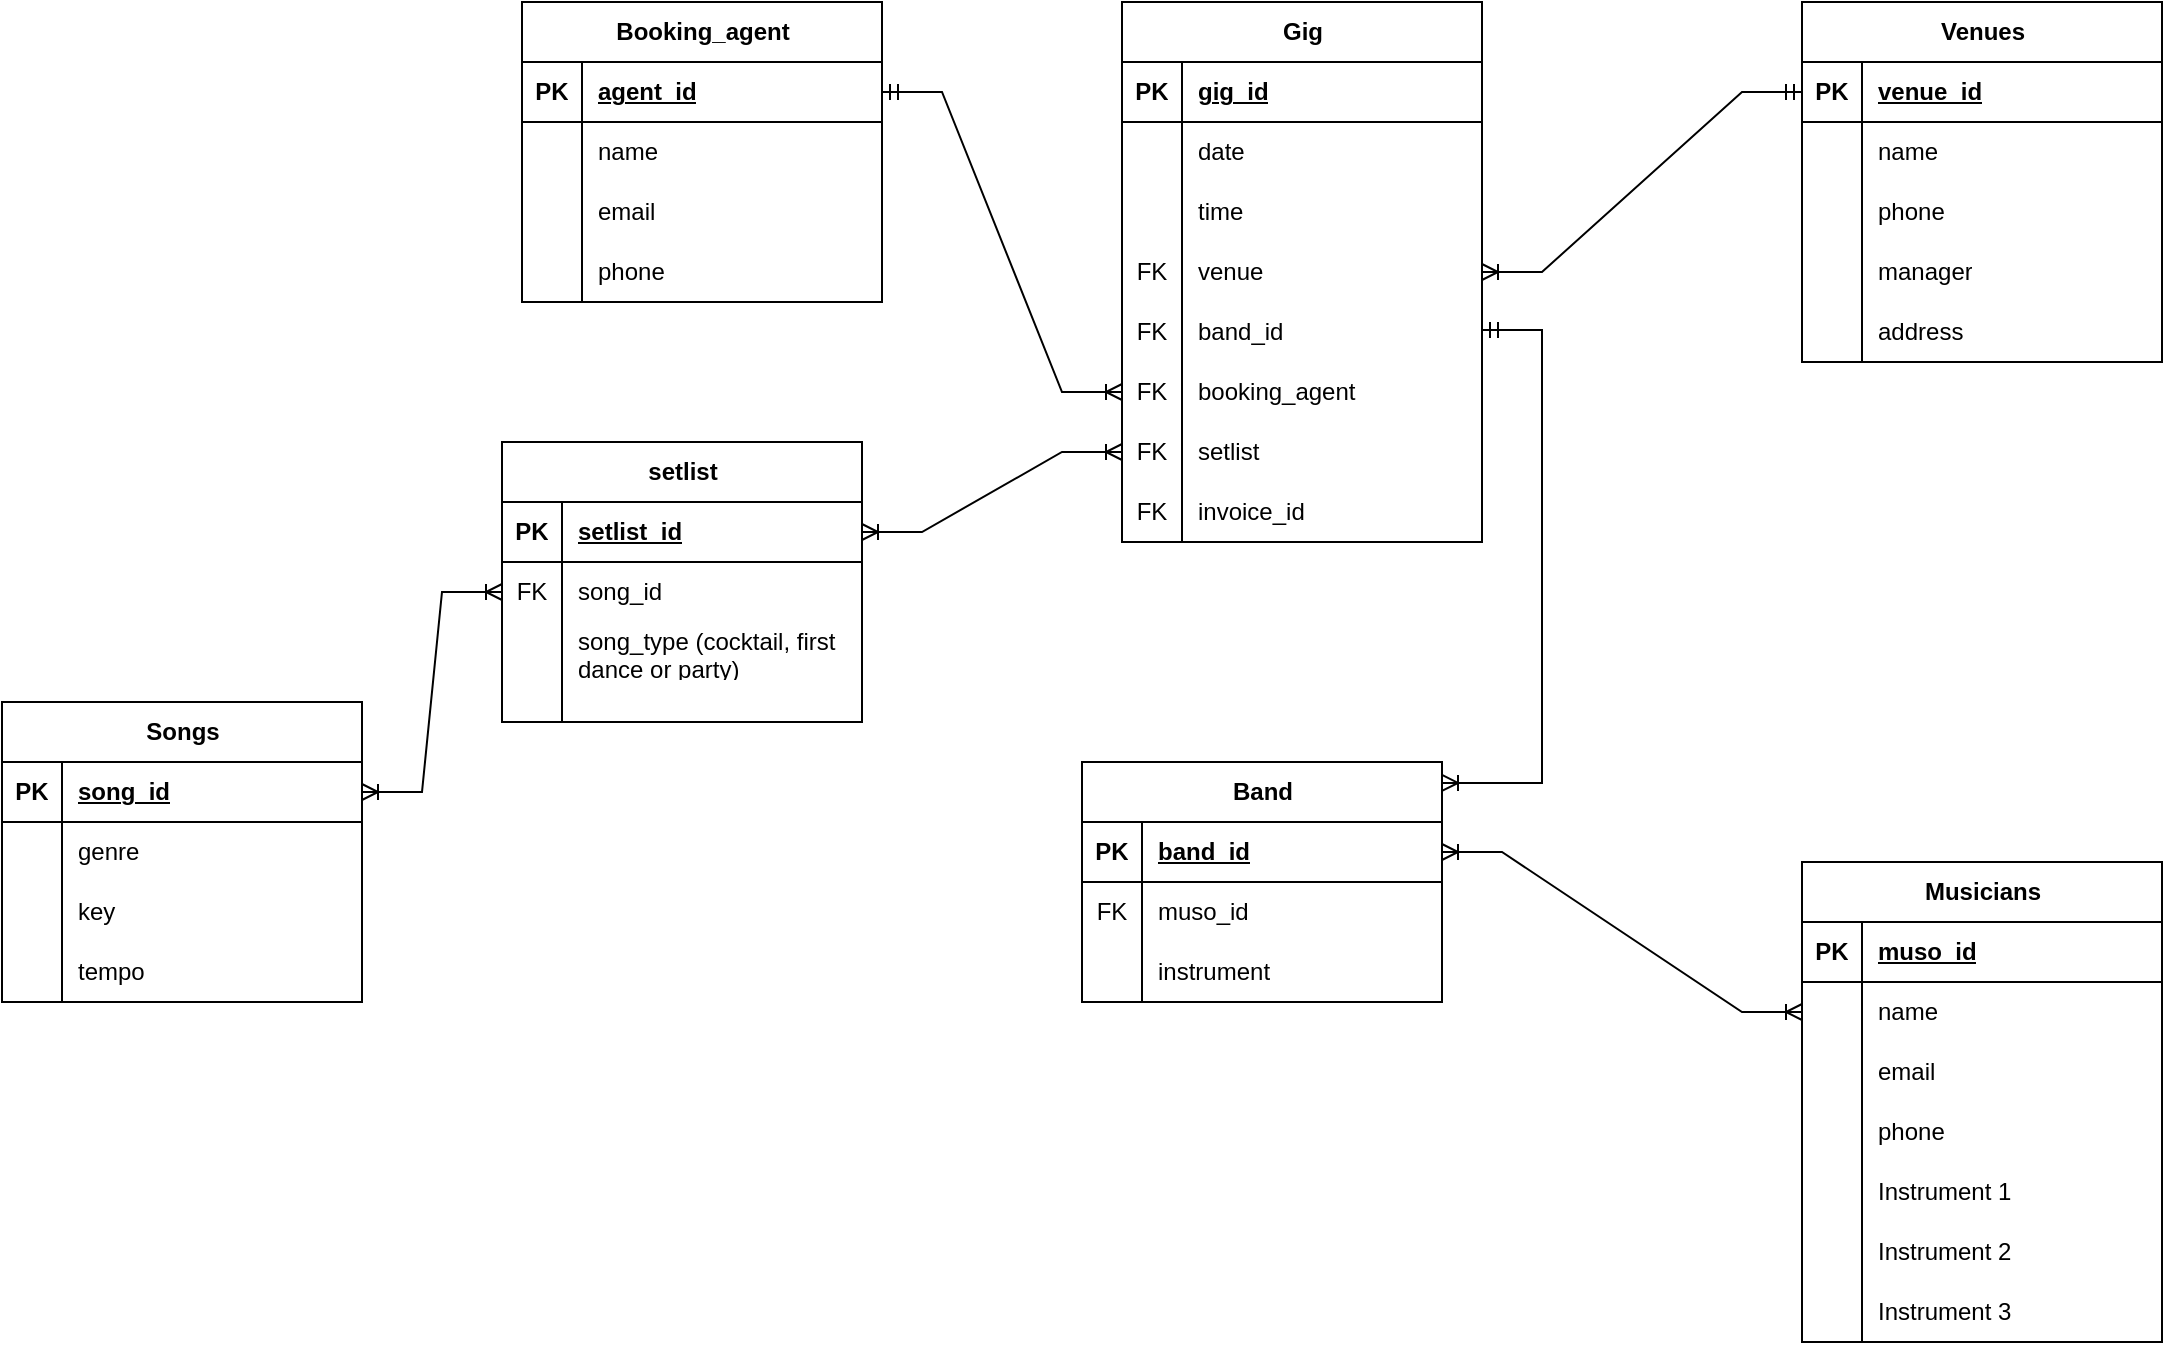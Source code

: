 <mxfile version="24.0.3" type="device" pages="2">
  <diagram name="Page-1" id="Vz93lMo2qy-dcrzhsGhx">
    <mxGraphModel dx="1562" dy="882" grid="1" gridSize="10" guides="1" tooltips="1" connect="1" arrows="1" fold="1" page="1" pageScale="1" pageWidth="1169" pageHeight="827" math="0" shadow="0">
      <root>
        <mxCell id="0" />
        <mxCell id="1" parent="0" />
        <mxCell id="Wgvs8YBdavW1_w8wZ3W--1" value="Musicians" style="shape=table;startSize=30;container=1;collapsible=1;childLayout=tableLayout;fixedRows=1;rowLines=0;fontStyle=1;align=center;resizeLast=1;html=1;" parent="1" vertex="1">
          <mxGeometry x="960" y="530" width="180" height="240" as="geometry" />
        </mxCell>
        <mxCell id="Wgvs8YBdavW1_w8wZ3W--2" value="" style="shape=tableRow;horizontal=0;startSize=0;swimlaneHead=0;swimlaneBody=0;fillColor=none;collapsible=0;dropTarget=0;points=[[0,0.5],[1,0.5]];portConstraint=eastwest;top=0;left=0;right=0;bottom=1;" parent="Wgvs8YBdavW1_w8wZ3W--1" vertex="1">
          <mxGeometry y="30" width="180" height="30" as="geometry" />
        </mxCell>
        <mxCell id="Wgvs8YBdavW1_w8wZ3W--3" value="PK" style="shape=partialRectangle;connectable=0;fillColor=none;top=0;left=0;bottom=0;right=0;fontStyle=1;overflow=hidden;whiteSpace=wrap;html=1;" parent="Wgvs8YBdavW1_w8wZ3W--2" vertex="1">
          <mxGeometry width="30" height="30" as="geometry">
            <mxRectangle width="30" height="30" as="alternateBounds" />
          </mxGeometry>
        </mxCell>
        <mxCell id="Wgvs8YBdavW1_w8wZ3W--4" value="muso_id" style="shape=partialRectangle;connectable=0;fillColor=none;top=0;left=0;bottom=0;right=0;align=left;spacingLeft=6;fontStyle=5;overflow=hidden;whiteSpace=wrap;html=1;" parent="Wgvs8YBdavW1_w8wZ3W--2" vertex="1">
          <mxGeometry x="30" width="150" height="30" as="geometry">
            <mxRectangle width="150" height="30" as="alternateBounds" />
          </mxGeometry>
        </mxCell>
        <mxCell id="zZ5N6LdNeGnk7lY1oOHg-4" value="" style="shape=tableRow;horizontal=0;startSize=0;swimlaneHead=0;swimlaneBody=0;fillColor=none;collapsible=0;dropTarget=0;points=[[0,0.5],[1,0.5]];portConstraint=eastwest;top=0;left=0;right=0;bottom=0;" parent="Wgvs8YBdavW1_w8wZ3W--1" vertex="1">
          <mxGeometry y="60" width="180" height="30" as="geometry" />
        </mxCell>
        <mxCell id="zZ5N6LdNeGnk7lY1oOHg-5" value="" style="shape=partialRectangle;connectable=0;fillColor=none;top=0;left=0;bottom=0;right=0;editable=1;overflow=hidden;whiteSpace=wrap;html=1;" parent="zZ5N6LdNeGnk7lY1oOHg-4" vertex="1">
          <mxGeometry width="30" height="30" as="geometry">
            <mxRectangle width="30" height="30" as="alternateBounds" />
          </mxGeometry>
        </mxCell>
        <mxCell id="zZ5N6LdNeGnk7lY1oOHg-6" value="name" style="shape=partialRectangle;connectable=0;fillColor=none;top=0;left=0;bottom=0;right=0;align=left;spacingLeft=6;overflow=hidden;whiteSpace=wrap;html=1;" parent="zZ5N6LdNeGnk7lY1oOHg-4" vertex="1">
          <mxGeometry x="30" width="150" height="30" as="geometry">
            <mxRectangle width="150" height="30" as="alternateBounds" />
          </mxGeometry>
        </mxCell>
        <mxCell id="Wgvs8YBdavW1_w8wZ3W--5" value="" style="shape=tableRow;horizontal=0;startSize=0;swimlaneHead=0;swimlaneBody=0;fillColor=none;collapsible=0;dropTarget=0;points=[[0,0.5],[1,0.5]];portConstraint=eastwest;top=0;left=0;right=0;bottom=0;" parent="Wgvs8YBdavW1_w8wZ3W--1" vertex="1">
          <mxGeometry y="90" width="180" height="30" as="geometry" />
        </mxCell>
        <mxCell id="Wgvs8YBdavW1_w8wZ3W--6" value="" style="shape=partialRectangle;connectable=0;fillColor=none;top=0;left=0;bottom=0;right=0;editable=1;overflow=hidden;whiteSpace=wrap;html=1;" parent="Wgvs8YBdavW1_w8wZ3W--5" vertex="1">
          <mxGeometry width="30" height="30" as="geometry">
            <mxRectangle width="30" height="30" as="alternateBounds" />
          </mxGeometry>
        </mxCell>
        <mxCell id="Wgvs8YBdavW1_w8wZ3W--7" value="email" style="shape=partialRectangle;connectable=0;fillColor=none;top=0;left=0;bottom=0;right=0;align=left;spacingLeft=6;overflow=hidden;whiteSpace=wrap;html=1;" parent="Wgvs8YBdavW1_w8wZ3W--5" vertex="1">
          <mxGeometry x="30" width="150" height="30" as="geometry">
            <mxRectangle width="150" height="30" as="alternateBounds" />
          </mxGeometry>
        </mxCell>
        <mxCell id="Wgvs8YBdavW1_w8wZ3W--8" value="" style="shape=tableRow;horizontal=0;startSize=0;swimlaneHead=0;swimlaneBody=0;fillColor=none;collapsible=0;dropTarget=0;points=[[0,0.5],[1,0.5]];portConstraint=eastwest;top=0;left=0;right=0;bottom=0;" parent="Wgvs8YBdavW1_w8wZ3W--1" vertex="1">
          <mxGeometry y="120" width="180" height="30" as="geometry" />
        </mxCell>
        <mxCell id="Wgvs8YBdavW1_w8wZ3W--9" value="" style="shape=partialRectangle;connectable=0;fillColor=none;top=0;left=0;bottom=0;right=0;editable=1;overflow=hidden;whiteSpace=wrap;html=1;" parent="Wgvs8YBdavW1_w8wZ3W--8" vertex="1">
          <mxGeometry width="30" height="30" as="geometry">
            <mxRectangle width="30" height="30" as="alternateBounds" />
          </mxGeometry>
        </mxCell>
        <mxCell id="Wgvs8YBdavW1_w8wZ3W--10" value="phone" style="shape=partialRectangle;connectable=0;fillColor=none;top=0;left=0;bottom=0;right=0;align=left;spacingLeft=6;overflow=hidden;whiteSpace=wrap;html=1;" parent="Wgvs8YBdavW1_w8wZ3W--8" vertex="1">
          <mxGeometry x="30" width="150" height="30" as="geometry">
            <mxRectangle width="150" height="30" as="alternateBounds" />
          </mxGeometry>
        </mxCell>
        <mxCell id="Wgvs8YBdavW1_w8wZ3W--11" value="" style="shape=tableRow;horizontal=0;startSize=0;swimlaneHead=0;swimlaneBody=0;fillColor=none;collapsible=0;dropTarget=0;points=[[0,0.5],[1,0.5]];portConstraint=eastwest;top=0;left=0;right=0;bottom=0;" parent="Wgvs8YBdavW1_w8wZ3W--1" vertex="1">
          <mxGeometry y="150" width="180" height="30" as="geometry" />
        </mxCell>
        <mxCell id="Wgvs8YBdavW1_w8wZ3W--12" value="" style="shape=partialRectangle;connectable=0;fillColor=none;top=0;left=0;bottom=0;right=0;editable=1;overflow=hidden;whiteSpace=wrap;html=1;" parent="Wgvs8YBdavW1_w8wZ3W--11" vertex="1">
          <mxGeometry width="30" height="30" as="geometry">
            <mxRectangle width="30" height="30" as="alternateBounds" />
          </mxGeometry>
        </mxCell>
        <mxCell id="Wgvs8YBdavW1_w8wZ3W--13" value="Instrument 1" style="shape=partialRectangle;connectable=0;fillColor=none;top=0;left=0;bottom=0;right=0;align=left;spacingLeft=6;overflow=hidden;whiteSpace=wrap;html=1;" parent="Wgvs8YBdavW1_w8wZ3W--11" vertex="1">
          <mxGeometry x="30" width="150" height="30" as="geometry">
            <mxRectangle width="150" height="30" as="alternateBounds" />
          </mxGeometry>
        </mxCell>
        <mxCell id="zZ5N6LdNeGnk7lY1oOHg-7" value="" style="shape=tableRow;horizontal=0;startSize=0;swimlaneHead=0;swimlaneBody=0;fillColor=none;collapsible=0;dropTarget=0;points=[[0,0.5],[1,0.5]];portConstraint=eastwest;top=0;left=0;right=0;bottom=0;" parent="Wgvs8YBdavW1_w8wZ3W--1" vertex="1">
          <mxGeometry y="180" width="180" height="30" as="geometry" />
        </mxCell>
        <mxCell id="zZ5N6LdNeGnk7lY1oOHg-8" value="" style="shape=partialRectangle;connectable=0;fillColor=none;top=0;left=0;bottom=0;right=0;editable=1;overflow=hidden;whiteSpace=wrap;html=1;" parent="zZ5N6LdNeGnk7lY1oOHg-7" vertex="1">
          <mxGeometry width="30" height="30" as="geometry">
            <mxRectangle width="30" height="30" as="alternateBounds" />
          </mxGeometry>
        </mxCell>
        <mxCell id="zZ5N6LdNeGnk7lY1oOHg-9" value="Instrument 2" style="shape=partialRectangle;connectable=0;fillColor=none;top=0;left=0;bottom=0;right=0;align=left;spacingLeft=6;overflow=hidden;whiteSpace=wrap;html=1;" parent="zZ5N6LdNeGnk7lY1oOHg-7" vertex="1">
          <mxGeometry x="30" width="150" height="30" as="geometry">
            <mxRectangle width="150" height="30" as="alternateBounds" />
          </mxGeometry>
        </mxCell>
        <mxCell id="zZ5N6LdNeGnk7lY1oOHg-29" value="" style="shape=tableRow;horizontal=0;startSize=0;swimlaneHead=0;swimlaneBody=0;fillColor=none;collapsible=0;dropTarget=0;points=[[0,0.5],[1,0.5]];portConstraint=eastwest;top=0;left=0;right=0;bottom=0;" parent="Wgvs8YBdavW1_w8wZ3W--1" vertex="1">
          <mxGeometry y="210" width="180" height="30" as="geometry" />
        </mxCell>
        <mxCell id="zZ5N6LdNeGnk7lY1oOHg-30" value="" style="shape=partialRectangle;connectable=0;fillColor=none;top=0;left=0;bottom=0;right=0;editable=1;overflow=hidden;whiteSpace=wrap;html=1;" parent="zZ5N6LdNeGnk7lY1oOHg-29" vertex="1">
          <mxGeometry width="30" height="30" as="geometry">
            <mxRectangle width="30" height="30" as="alternateBounds" />
          </mxGeometry>
        </mxCell>
        <mxCell id="zZ5N6LdNeGnk7lY1oOHg-31" value="Instrument 3" style="shape=partialRectangle;connectable=0;fillColor=none;top=0;left=0;bottom=0;right=0;align=left;spacingLeft=6;overflow=hidden;whiteSpace=wrap;html=1;" parent="zZ5N6LdNeGnk7lY1oOHg-29" vertex="1">
          <mxGeometry x="30" width="150" height="30" as="geometry">
            <mxRectangle width="150" height="30" as="alternateBounds" />
          </mxGeometry>
        </mxCell>
        <mxCell id="Wgvs8YBdavW1_w8wZ3W--14" value="Gig" style="shape=table;startSize=30;container=1;collapsible=1;childLayout=tableLayout;fixedRows=1;rowLines=0;fontStyle=1;align=center;resizeLast=1;html=1;" parent="1" vertex="1">
          <mxGeometry x="620" y="100" width="180" height="270" as="geometry" />
        </mxCell>
        <mxCell id="Wgvs8YBdavW1_w8wZ3W--15" value="" style="shape=tableRow;horizontal=0;startSize=0;swimlaneHead=0;swimlaneBody=0;fillColor=none;collapsible=0;dropTarget=0;points=[[0,0.5],[1,0.5]];portConstraint=eastwest;top=0;left=0;right=0;bottom=1;" parent="Wgvs8YBdavW1_w8wZ3W--14" vertex="1">
          <mxGeometry y="30" width="180" height="30" as="geometry" />
        </mxCell>
        <mxCell id="Wgvs8YBdavW1_w8wZ3W--16" value="PK" style="shape=partialRectangle;connectable=0;fillColor=none;top=0;left=0;bottom=0;right=0;fontStyle=1;overflow=hidden;whiteSpace=wrap;html=1;" parent="Wgvs8YBdavW1_w8wZ3W--15" vertex="1">
          <mxGeometry width="30" height="30" as="geometry">
            <mxRectangle width="30" height="30" as="alternateBounds" />
          </mxGeometry>
        </mxCell>
        <mxCell id="Wgvs8YBdavW1_w8wZ3W--17" value="gig_id" style="shape=partialRectangle;connectable=0;fillColor=none;top=0;left=0;bottom=0;right=0;align=left;spacingLeft=6;fontStyle=5;overflow=hidden;whiteSpace=wrap;html=1;" parent="Wgvs8YBdavW1_w8wZ3W--15" vertex="1">
          <mxGeometry x="30" width="150" height="30" as="geometry">
            <mxRectangle width="150" height="30" as="alternateBounds" />
          </mxGeometry>
        </mxCell>
        <mxCell id="Wgvs8YBdavW1_w8wZ3W--18" value="" style="shape=tableRow;horizontal=0;startSize=0;swimlaneHead=0;swimlaneBody=0;fillColor=none;collapsible=0;dropTarget=0;points=[[0,0.5],[1,0.5]];portConstraint=eastwest;top=0;left=0;right=0;bottom=0;" parent="Wgvs8YBdavW1_w8wZ3W--14" vertex="1">
          <mxGeometry y="60" width="180" height="30" as="geometry" />
        </mxCell>
        <mxCell id="Wgvs8YBdavW1_w8wZ3W--19" value="" style="shape=partialRectangle;connectable=0;fillColor=none;top=0;left=0;bottom=0;right=0;editable=1;overflow=hidden;whiteSpace=wrap;html=1;" parent="Wgvs8YBdavW1_w8wZ3W--18" vertex="1">
          <mxGeometry width="30" height="30" as="geometry">
            <mxRectangle width="30" height="30" as="alternateBounds" />
          </mxGeometry>
        </mxCell>
        <mxCell id="Wgvs8YBdavW1_w8wZ3W--20" value="date" style="shape=partialRectangle;connectable=0;fillColor=none;top=0;left=0;bottom=0;right=0;align=left;spacingLeft=6;overflow=hidden;whiteSpace=wrap;html=1;" parent="Wgvs8YBdavW1_w8wZ3W--18" vertex="1">
          <mxGeometry x="30" width="150" height="30" as="geometry">
            <mxRectangle width="150" height="30" as="alternateBounds" />
          </mxGeometry>
        </mxCell>
        <mxCell id="Wgvs8YBdavW1_w8wZ3W--21" value="" style="shape=tableRow;horizontal=0;startSize=0;swimlaneHead=0;swimlaneBody=0;fillColor=none;collapsible=0;dropTarget=0;points=[[0,0.5],[1,0.5]];portConstraint=eastwest;top=0;left=0;right=0;bottom=0;" parent="Wgvs8YBdavW1_w8wZ3W--14" vertex="1">
          <mxGeometry y="90" width="180" height="30" as="geometry" />
        </mxCell>
        <mxCell id="Wgvs8YBdavW1_w8wZ3W--22" value="" style="shape=partialRectangle;connectable=0;fillColor=none;top=0;left=0;bottom=0;right=0;editable=1;overflow=hidden;whiteSpace=wrap;html=1;" parent="Wgvs8YBdavW1_w8wZ3W--21" vertex="1">
          <mxGeometry width="30" height="30" as="geometry">
            <mxRectangle width="30" height="30" as="alternateBounds" />
          </mxGeometry>
        </mxCell>
        <mxCell id="Wgvs8YBdavW1_w8wZ3W--23" value="time" style="shape=partialRectangle;connectable=0;fillColor=none;top=0;left=0;bottom=0;right=0;align=left;spacingLeft=6;overflow=hidden;whiteSpace=wrap;html=1;" parent="Wgvs8YBdavW1_w8wZ3W--21" vertex="1">
          <mxGeometry x="30" width="150" height="30" as="geometry">
            <mxRectangle width="150" height="30" as="alternateBounds" />
          </mxGeometry>
        </mxCell>
        <mxCell id="Wgvs8YBdavW1_w8wZ3W--24" value="" style="shape=tableRow;horizontal=0;startSize=0;swimlaneHead=0;swimlaneBody=0;fillColor=none;collapsible=0;dropTarget=0;points=[[0,0.5],[1,0.5]];portConstraint=eastwest;top=0;left=0;right=0;bottom=0;" parent="Wgvs8YBdavW1_w8wZ3W--14" vertex="1">
          <mxGeometry y="120" width="180" height="30" as="geometry" />
        </mxCell>
        <mxCell id="Wgvs8YBdavW1_w8wZ3W--25" value="FK" style="shape=partialRectangle;connectable=0;fillColor=none;top=0;left=0;bottom=0;right=0;editable=1;overflow=hidden;whiteSpace=wrap;html=1;" parent="Wgvs8YBdavW1_w8wZ3W--24" vertex="1">
          <mxGeometry width="30" height="30" as="geometry">
            <mxRectangle width="30" height="30" as="alternateBounds" />
          </mxGeometry>
        </mxCell>
        <mxCell id="Wgvs8YBdavW1_w8wZ3W--26" value="venue" style="shape=partialRectangle;connectable=0;fillColor=none;top=0;left=0;bottom=0;right=0;align=left;spacingLeft=6;overflow=hidden;whiteSpace=wrap;html=1;" parent="Wgvs8YBdavW1_w8wZ3W--24" vertex="1">
          <mxGeometry x="30" width="150" height="30" as="geometry">
            <mxRectangle width="150" height="30" as="alternateBounds" />
          </mxGeometry>
        </mxCell>
        <mxCell id="zZ5N6LdNeGnk7lY1oOHg-1" value="" style="shape=tableRow;horizontal=0;startSize=0;swimlaneHead=0;swimlaneBody=0;fillColor=none;collapsible=0;dropTarget=0;points=[[0,0.5],[1,0.5]];portConstraint=eastwest;top=0;left=0;right=0;bottom=0;" parent="Wgvs8YBdavW1_w8wZ3W--14" vertex="1">
          <mxGeometry y="150" width="180" height="30" as="geometry" />
        </mxCell>
        <mxCell id="zZ5N6LdNeGnk7lY1oOHg-2" value="FK" style="shape=partialRectangle;connectable=0;fillColor=none;top=0;left=0;bottom=0;right=0;editable=1;overflow=hidden;whiteSpace=wrap;html=1;" parent="zZ5N6LdNeGnk7lY1oOHg-1" vertex="1">
          <mxGeometry width="30" height="30" as="geometry">
            <mxRectangle width="30" height="30" as="alternateBounds" />
          </mxGeometry>
        </mxCell>
        <mxCell id="zZ5N6LdNeGnk7lY1oOHg-3" value="&lt;div&gt;band_id&lt;/div&gt;" style="shape=partialRectangle;connectable=0;fillColor=none;top=0;left=0;bottom=0;right=0;align=left;spacingLeft=6;overflow=hidden;whiteSpace=wrap;html=1;" parent="zZ5N6LdNeGnk7lY1oOHg-1" vertex="1">
          <mxGeometry x="30" width="150" height="30" as="geometry">
            <mxRectangle width="150" height="30" as="alternateBounds" />
          </mxGeometry>
        </mxCell>
        <mxCell id="zZ5N6LdNeGnk7lY1oOHg-10" value="" style="shape=tableRow;horizontal=0;startSize=0;swimlaneHead=0;swimlaneBody=0;fillColor=none;collapsible=0;dropTarget=0;points=[[0,0.5],[1,0.5]];portConstraint=eastwest;top=0;left=0;right=0;bottom=0;" parent="Wgvs8YBdavW1_w8wZ3W--14" vertex="1">
          <mxGeometry y="180" width="180" height="30" as="geometry" />
        </mxCell>
        <mxCell id="zZ5N6LdNeGnk7lY1oOHg-11" value="FK" style="shape=partialRectangle;connectable=0;fillColor=none;top=0;left=0;bottom=0;right=0;editable=1;overflow=hidden;whiteSpace=wrap;html=1;" parent="zZ5N6LdNeGnk7lY1oOHg-10" vertex="1">
          <mxGeometry width="30" height="30" as="geometry">
            <mxRectangle width="30" height="30" as="alternateBounds" />
          </mxGeometry>
        </mxCell>
        <mxCell id="zZ5N6LdNeGnk7lY1oOHg-12" value="booking_agent" style="shape=partialRectangle;connectable=0;fillColor=none;top=0;left=0;bottom=0;right=0;align=left;spacingLeft=6;overflow=hidden;whiteSpace=wrap;html=1;" parent="zZ5N6LdNeGnk7lY1oOHg-10" vertex="1">
          <mxGeometry x="30" width="150" height="30" as="geometry">
            <mxRectangle width="150" height="30" as="alternateBounds" />
          </mxGeometry>
        </mxCell>
        <mxCell id="zZ5N6LdNeGnk7lY1oOHg-118" value="" style="shape=tableRow;horizontal=0;startSize=0;swimlaneHead=0;swimlaneBody=0;fillColor=none;collapsible=0;dropTarget=0;points=[[0,0.5],[1,0.5]];portConstraint=eastwest;top=0;left=0;right=0;bottom=0;" parent="Wgvs8YBdavW1_w8wZ3W--14" vertex="1">
          <mxGeometry y="210" width="180" height="30" as="geometry" />
        </mxCell>
        <mxCell id="zZ5N6LdNeGnk7lY1oOHg-119" value="FK" style="shape=partialRectangle;connectable=0;fillColor=none;top=0;left=0;bottom=0;right=0;editable=1;overflow=hidden;whiteSpace=wrap;html=1;" parent="zZ5N6LdNeGnk7lY1oOHg-118" vertex="1">
          <mxGeometry width="30" height="30" as="geometry">
            <mxRectangle width="30" height="30" as="alternateBounds" />
          </mxGeometry>
        </mxCell>
        <mxCell id="zZ5N6LdNeGnk7lY1oOHg-120" value="setlist" style="shape=partialRectangle;connectable=0;fillColor=none;top=0;left=0;bottom=0;right=0;align=left;spacingLeft=6;overflow=hidden;whiteSpace=wrap;html=1;" parent="zZ5N6LdNeGnk7lY1oOHg-118" vertex="1">
          <mxGeometry x="30" width="150" height="30" as="geometry">
            <mxRectangle width="150" height="30" as="alternateBounds" />
          </mxGeometry>
        </mxCell>
        <mxCell id="zZ5N6LdNeGnk7lY1oOHg-122" value="" style="shape=tableRow;horizontal=0;startSize=0;swimlaneHead=0;swimlaneBody=0;fillColor=none;collapsible=0;dropTarget=0;points=[[0,0.5],[1,0.5]];portConstraint=eastwest;top=0;left=0;right=0;bottom=0;" parent="Wgvs8YBdavW1_w8wZ3W--14" vertex="1">
          <mxGeometry y="240" width="180" height="30" as="geometry" />
        </mxCell>
        <mxCell id="zZ5N6LdNeGnk7lY1oOHg-123" value="FK" style="shape=partialRectangle;connectable=0;fillColor=none;top=0;left=0;bottom=0;right=0;editable=1;overflow=hidden;whiteSpace=wrap;html=1;" parent="zZ5N6LdNeGnk7lY1oOHg-122" vertex="1">
          <mxGeometry width="30" height="30" as="geometry">
            <mxRectangle width="30" height="30" as="alternateBounds" />
          </mxGeometry>
        </mxCell>
        <mxCell id="zZ5N6LdNeGnk7lY1oOHg-124" value="invoice_id" style="shape=partialRectangle;connectable=0;fillColor=none;top=0;left=0;bottom=0;right=0;align=left;spacingLeft=6;overflow=hidden;whiteSpace=wrap;html=1;" parent="zZ5N6LdNeGnk7lY1oOHg-122" vertex="1">
          <mxGeometry x="30" width="150" height="30" as="geometry">
            <mxRectangle width="150" height="30" as="alternateBounds" />
          </mxGeometry>
        </mxCell>
        <mxCell id="Wgvs8YBdavW1_w8wZ3W--27" value="Venues" style="shape=table;startSize=30;container=1;collapsible=1;childLayout=tableLayout;fixedRows=1;rowLines=0;fontStyle=1;align=center;resizeLast=1;html=1;" parent="1" vertex="1">
          <mxGeometry x="960" y="100" width="180" height="180" as="geometry" />
        </mxCell>
        <mxCell id="Wgvs8YBdavW1_w8wZ3W--28" value="" style="shape=tableRow;horizontal=0;startSize=0;swimlaneHead=0;swimlaneBody=0;fillColor=none;collapsible=0;dropTarget=0;points=[[0,0.5],[1,0.5]];portConstraint=eastwest;top=0;left=0;right=0;bottom=1;" parent="Wgvs8YBdavW1_w8wZ3W--27" vertex="1">
          <mxGeometry y="30" width="180" height="30" as="geometry" />
        </mxCell>
        <mxCell id="Wgvs8YBdavW1_w8wZ3W--29" value="PK" style="shape=partialRectangle;connectable=0;fillColor=none;top=0;left=0;bottom=0;right=0;fontStyle=1;overflow=hidden;whiteSpace=wrap;html=1;" parent="Wgvs8YBdavW1_w8wZ3W--28" vertex="1">
          <mxGeometry width="30" height="30" as="geometry">
            <mxRectangle width="30" height="30" as="alternateBounds" />
          </mxGeometry>
        </mxCell>
        <mxCell id="Wgvs8YBdavW1_w8wZ3W--30" value="venue_id" style="shape=partialRectangle;connectable=0;fillColor=none;top=0;left=0;bottom=0;right=0;align=left;spacingLeft=6;fontStyle=5;overflow=hidden;whiteSpace=wrap;html=1;" parent="Wgvs8YBdavW1_w8wZ3W--28" vertex="1">
          <mxGeometry x="30" width="150" height="30" as="geometry">
            <mxRectangle width="150" height="30" as="alternateBounds" />
          </mxGeometry>
        </mxCell>
        <mxCell id="Wgvs8YBdavW1_w8wZ3W--31" value="" style="shape=tableRow;horizontal=0;startSize=0;swimlaneHead=0;swimlaneBody=0;fillColor=none;collapsible=0;dropTarget=0;points=[[0,0.5],[1,0.5]];portConstraint=eastwest;top=0;left=0;right=0;bottom=0;" parent="Wgvs8YBdavW1_w8wZ3W--27" vertex="1">
          <mxGeometry y="60" width="180" height="30" as="geometry" />
        </mxCell>
        <mxCell id="Wgvs8YBdavW1_w8wZ3W--32" value="" style="shape=partialRectangle;connectable=0;fillColor=none;top=0;left=0;bottom=0;right=0;editable=1;overflow=hidden;whiteSpace=wrap;html=1;" parent="Wgvs8YBdavW1_w8wZ3W--31" vertex="1">
          <mxGeometry width="30" height="30" as="geometry">
            <mxRectangle width="30" height="30" as="alternateBounds" />
          </mxGeometry>
        </mxCell>
        <mxCell id="Wgvs8YBdavW1_w8wZ3W--33" value="name" style="shape=partialRectangle;connectable=0;fillColor=none;top=0;left=0;bottom=0;right=0;align=left;spacingLeft=6;overflow=hidden;whiteSpace=wrap;html=1;" parent="Wgvs8YBdavW1_w8wZ3W--31" vertex="1">
          <mxGeometry x="30" width="150" height="30" as="geometry">
            <mxRectangle width="150" height="30" as="alternateBounds" />
          </mxGeometry>
        </mxCell>
        <mxCell id="Wgvs8YBdavW1_w8wZ3W--34" value="" style="shape=tableRow;horizontal=0;startSize=0;swimlaneHead=0;swimlaneBody=0;fillColor=none;collapsible=0;dropTarget=0;points=[[0,0.5],[1,0.5]];portConstraint=eastwest;top=0;left=0;right=0;bottom=0;" parent="Wgvs8YBdavW1_w8wZ3W--27" vertex="1">
          <mxGeometry y="90" width="180" height="30" as="geometry" />
        </mxCell>
        <mxCell id="Wgvs8YBdavW1_w8wZ3W--35" value="" style="shape=partialRectangle;connectable=0;fillColor=none;top=0;left=0;bottom=0;right=0;editable=1;overflow=hidden;whiteSpace=wrap;html=1;" parent="Wgvs8YBdavW1_w8wZ3W--34" vertex="1">
          <mxGeometry width="30" height="30" as="geometry">
            <mxRectangle width="30" height="30" as="alternateBounds" />
          </mxGeometry>
        </mxCell>
        <mxCell id="Wgvs8YBdavW1_w8wZ3W--36" value="phone" style="shape=partialRectangle;connectable=0;fillColor=none;top=0;left=0;bottom=0;right=0;align=left;spacingLeft=6;overflow=hidden;whiteSpace=wrap;html=1;" parent="Wgvs8YBdavW1_w8wZ3W--34" vertex="1">
          <mxGeometry x="30" width="150" height="30" as="geometry">
            <mxRectangle width="150" height="30" as="alternateBounds" />
          </mxGeometry>
        </mxCell>
        <mxCell id="Wgvs8YBdavW1_w8wZ3W--37" value="" style="shape=tableRow;horizontal=0;startSize=0;swimlaneHead=0;swimlaneBody=0;fillColor=none;collapsible=0;dropTarget=0;points=[[0,0.5],[1,0.5]];portConstraint=eastwest;top=0;left=0;right=0;bottom=0;" parent="Wgvs8YBdavW1_w8wZ3W--27" vertex="1">
          <mxGeometry y="120" width="180" height="30" as="geometry" />
        </mxCell>
        <mxCell id="Wgvs8YBdavW1_w8wZ3W--38" value="" style="shape=partialRectangle;connectable=0;fillColor=none;top=0;left=0;bottom=0;right=0;editable=1;overflow=hidden;whiteSpace=wrap;html=1;" parent="Wgvs8YBdavW1_w8wZ3W--37" vertex="1">
          <mxGeometry width="30" height="30" as="geometry">
            <mxRectangle width="30" height="30" as="alternateBounds" />
          </mxGeometry>
        </mxCell>
        <mxCell id="Wgvs8YBdavW1_w8wZ3W--39" value="manager" style="shape=partialRectangle;connectable=0;fillColor=none;top=0;left=0;bottom=0;right=0;align=left;spacingLeft=6;overflow=hidden;whiteSpace=wrap;html=1;" parent="Wgvs8YBdavW1_w8wZ3W--37" vertex="1">
          <mxGeometry x="30" width="150" height="30" as="geometry">
            <mxRectangle width="150" height="30" as="alternateBounds" />
          </mxGeometry>
        </mxCell>
        <mxCell id="OC0fsvLjBVlJzHCD9zpi-1" value="" style="shape=tableRow;horizontal=0;startSize=0;swimlaneHead=0;swimlaneBody=0;fillColor=none;collapsible=0;dropTarget=0;points=[[0,0.5],[1,0.5]];portConstraint=eastwest;top=0;left=0;right=0;bottom=0;" vertex="1" parent="Wgvs8YBdavW1_w8wZ3W--27">
          <mxGeometry y="150" width="180" height="30" as="geometry" />
        </mxCell>
        <mxCell id="OC0fsvLjBVlJzHCD9zpi-2" value="" style="shape=partialRectangle;connectable=0;fillColor=none;top=0;left=0;bottom=0;right=0;editable=1;overflow=hidden;whiteSpace=wrap;html=1;" vertex="1" parent="OC0fsvLjBVlJzHCD9zpi-1">
          <mxGeometry width="30" height="30" as="geometry">
            <mxRectangle width="30" height="30" as="alternateBounds" />
          </mxGeometry>
        </mxCell>
        <mxCell id="OC0fsvLjBVlJzHCD9zpi-3" value="address" style="shape=partialRectangle;connectable=0;fillColor=none;top=0;left=0;bottom=0;right=0;align=left;spacingLeft=6;overflow=hidden;whiteSpace=wrap;html=1;" vertex="1" parent="OC0fsvLjBVlJzHCD9zpi-1">
          <mxGeometry x="30" width="150" height="30" as="geometry">
            <mxRectangle width="150" height="30" as="alternateBounds" />
          </mxGeometry>
        </mxCell>
        <mxCell id="Wgvs8YBdavW1_w8wZ3W--40" value="setlist" style="shape=table;startSize=30;container=1;collapsible=1;childLayout=tableLayout;fixedRows=1;rowLines=0;fontStyle=1;align=center;resizeLast=1;html=1;" parent="1" vertex="1">
          <mxGeometry x="310" y="320" width="180" height="140" as="geometry" />
        </mxCell>
        <mxCell id="Wgvs8YBdavW1_w8wZ3W--41" value="" style="shape=tableRow;horizontal=0;startSize=0;swimlaneHead=0;swimlaneBody=0;fillColor=none;collapsible=0;dropTarget=0;points=[[0,0.5],[1,0.5]];portConstraint=eastwest;top=0;left=0;right=0;bottom=1;" parent="Wgvs8YBdavW1_w8wZ3W--40" vertex="1">
          <mxGeometry y="30" width="180" height="30" as="geometry" />
        </mxCell>
        <mxCell id="Wgvs8YBdavW1_w8wZ3W--42" value="PK" style="shape=partialRectangle;connectable=0;fillColor=none;top=0;left=0;bottom=0;right=0;fontStyle=1;overflow=hidden;whiteSpace=wrap;html=1;" parent="Wgvs8YBdavW1_w8wZ3W--41" vertex="1">
          <mxGeometry width="30" height="30" as="geometry">
            <mxRectangle width="30" height="30" as="alternateBounds" />
          </mxGeometry>
        </mxCell>
        <mxCell id="Wgvs8YBdavW1_w8wZ3W--43" value="setlist_id" style="shape=partialRectangle;connectable=0;fillColor=none;top=0;left=0;bottom=0;right=0;align=left;spacingLeft=6;fontStyle=5;overflow=hidden;whiteSpace=wrap;html=1;" parent="Wgvs8YBdavW1_w8wZ3W--41" vertex="1">
          <mxGeometry x="30" width="150" height="30" as="geometry">
            <mxRectangle width="150" height="30" as="alternateBounds" />
          </mxGeometry>
        </mxCell>
        <mxCell id="Wgvs8YBdavW1_w8wZ3W--44" value="" style="shape=tableRow;horizontal=0;startSize=0;swimlaneHead=0;swimlaneBody=0;fillColor=none;collapsible=0;dropTarget=0;points=[[0,0.5],[1,0.5]];portConstraint=eastwest;top=0;left=0;right=0;bottom=0;" parent="Wgvs8YBdavW1_w8wZ3W--40" vertex="1">
          <mxGeometry y="60" width="180" height="30" as="geometry" />
        </mxCell>
        <mxCell id="Wgvs8YBdavW1_w8wZ3W--45" value="FK" style="shape=partialRectangle;connectable=0;fillColor=none;top=0;left=0;bottom=0;right=0;editable=1;overflow=hidden;whiteSpace=wrap;html=1;" parent="Wgvs8YBdavW1_w8wZ3W--44" vertex="1">
          <mxGeometry width="30" height="30" as="geometry">
            <mxRectangle width="30" height="30" as="alternateBounds" />
          </mxGeometry>
        </mxCell>
        <mxCell id="Wgvs8YBdavW1_w8wZ3W--46" value="song_id" style="shape=partialRectangle;connectable=0;fillColor=none;top=0;left=0;bottom=0;right=0;align=left;spacingLeft=6;overflow=hidden;whiteSpace=wrap;html=1;" parent="Wgvs8YBdavW1_w8wZ3W--44" vertex="1">
          <mxGeometry x="30" width="150" height="30" as="geometry">
            <mxRectangle width="150" height="30" as="alternateBounds" />
          </mxGeometry>
        </mxCell>
        <mxCell id="Wgvs8YBdavW1_w8wZ3W--47" value="" style="shape=tableRow;horizontal=0;startSize=0;swimlaneHead=0;swimlaneBody=0;fillColor=none;collapsible=0;dropTarget=0;points=[[0,0.5],[1,0.5]];portConstraint=eastwest;top=0;left=0;right=0;bottom=0;" parent="Wgvs8YBdavW1_w8wZ3W--40" vertex="1">
          <mxGeometry y="90" width="180" height="30" as="geometry" />
        </mxCell>
        <mxCell id="Wgvs8YBdavW1_w8wZ3W--48" value="" style="shape=partialRectangle;connectable=0;fillColor=none;top=0;left=0;bottom=0;right=0;editable=1;overflow=hidden;whiteSpace=wrap;html=1;" parent="Wgvs8YBdavW1_w8wZ3W--47" vertex="1">
          <mxGeometry width="30" height="30" as="geometry">
            <mxRectangle width="30" height="30" as="alternateBounds" />
          </mxGeometry>
        </mxCell>
        <mxCell id="Wgvs8YBdavW1_w8wZ3W--49" value="song_type (cocktail, first dance or party)&lt;div&gt;&lt;br&gt;&lt;/div&gt;" style="shape=partialRectangle;connectable=0;fillColor=none;top=0;left=0;bottom=0;right=0;align=left;spacingLeft=6;overflow=hidden;whiteSpace=wrap;html=1;" parent="Wgvs8YBdavW1_w8wZ3W--47" vertex="1">
          <mxGeometry x="30" width="150" height="30" as="geometry">
            <mxRectangle width="150" height="30" as="alternateBounds" />
          </mxGeometry>
        </mxCell>
        <mxCell id="Wgvs8YBdavW1_w8wZ3W--50" value="" style="shape=tableRow;horizontal=0;startSize=0;swimlaneHead=0;swimlaneBody=0;fillColor=none;collapsible=0;dropTarget=0;points=[[0,0.5],[1,0.5]];portConstraint=eastwest;top=0;left=0;right=0;bottom=0;" parent="Wgvs8YBdavW1_w8wZ3W--40" vertex="1">
          <mxGeometry y="120" width="180" height="20" as="geometry" />
        </mxCell>
        <mxCell id="Wgvs8YBdavW1_w8wZ3W--51" value="" style="shape=partialRectangle;connectable=0;fillColor=none;top=0;left=0;bottom=0;right=0;editable=1;overflow=hidden;whiteSpace=wrap;html=1;" parent="Wgvs8YBdavW1_w8wZ3W--50" vertex="1">
          <mxGeometry width="30" height="20" as="geometry">
            <mxRectangle width="30" height="20" as="alternateBounds" />
          </mxGeometry>
        </mxCell>
        <mxCell id="Wgvs8YBdavW1_w8wZ3W--52" value="" style="shape=partialRectangle;connectable=0;fillColor=none;top=0;left=0;bottom=0;right=0;align=left;spacingLeft=6;overflow=hidden;whiteSpace=wrap;html=1;" parent="Wgvs8YBdavW1_w8wZ3W--50" vertex="1">
          <mxGeometry x="30" width="150" height="20" as="geometry">
            <mxRectangle width="150" height="20" as="alternateBounds" />
          </mxGeometry>
        </mxCell>
        <mxCell id="Wgvs8YBdavW1_w8wZ3W--53" value="Songs" style="shape=table;startSize=30;container=1;collapsible=1;childLayout=tableLayout;fixedRows=1;rowLines=0;fontStyle=1;align=center;resizeLast=1;html=1;" parent="1" vertex="1">
          <mxGeometry x="60" y="450" width="180" height="150" as="geometry" />
        </mxCell>
        <mxCell id="Wgvs8YBdavW1_w8wZ3W--54" value="" style="shape=tableRow;horizontal=0;startSize=0;swimlaneHead=0;swimlaneBody=0;fillColor=none;collapsible=0;dropTarget=0;points=[[0,0.5],[1,0.5]];portConstraint=eastwest;top=0;left=0;right=0;bottom=1;" parent="Wgvs8YBdavW1_w8wZ3W--53" vertex="1">
          <mxGeometry y="30" width="180" height="30" as="geometry" />
        </mxCell>
        <mxCell id="Wgvs8YBdavW1_w8wZ3W--55" value="PK" style="shape=partialRectangle;connectable=0;fillColor=none;top=0;left=0;bottom=0;right=0;fontStyle=1;overflow=hidden;whiteSpace=wrap;html=1;" parent="Wgvs8YBdavW1_w8wZ3W--54" vertex="1">
          <mxGeometry width="30" height="30" as="geometry">
            <mxRectangle width="30" height="30" as="alternateBounds" />
          </mxGeometry>
        </mxCell>
        <mxCell id="Wgvs8YBdavW1_w8wZ3W--56" value="song_id" style="shape=partialRectangle;connectable=0;fillColor=none;top=0;left=0;bottom=0;right=0;align=left;spacingLeft=6;fontStyle=5;overflow=hidden;whiteSpace=wrap;html=1;" parent="Wgvs8YBdavW1_w8wZ3W--54" vertex="1">
          <mxGeometry x="30" width="150" height="30" as="geometry">
            <mxRectangle width="150" height="30" as="alternateBounds" />
          </mxGeometry>
        </mxCell>
        <mxCell id="Wgvs8YBdavW1_w8wZ3W--57" value="" style="shape=tableRow;horizontal=0;startSize=0;swimlaneHead=0;swimlaneBody=0;fillColor=none;collapsible=0;dropTarget=0;points=[[0,0.5],[1,0.5]];portConstraint=eastwest;top=0;left=0;right=0;bottom=0;" parent="Wgvs8YBdavW1_w8wZ3W--53" vertex="1">
          <mxGeometry y="60" width="180" height="30" as="geometry" />
        </mxCell>
        <mxCell id="Wgvs8YBdavW1_w8wZ3W--58" value="" style="shape=partialRectangle;connectable=0;fillColor=none;top=0;left=0;bottom=0;right=0;editable=1;overflow=hidden;whiteSpace=wrap;html=1;" parent="Wgvs8YBdavW1_w8wZ3W--57" vertex="1">
          <mxGeometry width="30" height="30" as="geometry">
            <mxRectangle width="30" height="30" as="alternateBounds" />
          </mxGeometry>
        </mxCell>
        <mxCell id="Wgvs8YBdavW1_w8wZ3W--59" value="genre" style="shape=partialRectangle;connectable=0;fillColor=none;top=0;left=0;bottom=0;right=0;align=left;spacingLeft=6;overflow=hidden;whiteSpace=wrap;html=1;" parent="Wgvs8YBdavW1_w8wZ3W--57" vertex="1">
          <mxGeometry x="30" width="150" height="30" as="geometry">
            <mxRectangle width="150" height="30" as="alternateBounds" />
          </mxGeometry>
        </mxCell>
        <mxCell id="Wgvs8YBdavW1_w8wZ3W--60" value="" style="shape=tableRow;horizontal=0;startSize=0;swimlaneHead=0;swimlaneBody=0;fillColor=none;collapsible=0;dropTarget=0;points=[[0,0.5],[1,0.5]];portConstraint=eastwest;top=0;left=0;right=0;bottom=0;" parent="Wgvs8YBdavW1_w8wZ3W--53" vertex="1">
          <mxGeometry y="90" width="180" height="30" as="geometry" />
        </mxCell>
        <mxCell id="Wgvs8YBdavW1_w8wZ3W--61" value="" style="shape=partialRectangle;connectable=0;fillColor=none;top=0;left=0;bottom=0;right=0;editable=1;overflow=hidden;whiteSpace=wrap;html=1;" parent="Wgvs8YBdavW1_w8wZ3W--60" vertex="1">
          <mxGeometry width="30" height="30" as="geometry">
            <mxRectangle width="30" height="30" as="alternateBounds" />
          </mxGeometry>
        </mxCell>
        <mxCell id="Wgvs8YBdavW1_w8wZ3W--62" value="key" style="shape=partialRectangle;connectable=0;fillColor=none;top=0;left=0;bottom=0;right=0;align=left;spacingLeft=6;overflow=hidden;whiteSpace=wrap;html=1;" parent="Wgvs8YBdavW1_w8wZ3W--60" vertex="1">
          <mxGeometry x="30" width="150" height="30" as="geometry">
            <mxRectangle width="150" height="30" as="alternateBounds" />
          </mxGeometry>
        </mxCell>
        <mxCell id="Wgvs8YBdavW1_w8wZ3W--63" value="" style="shape=tableRow;horizontal=0;startSize=0;swimlaneHead=0;swimlaneBody=0;fillColor=none;collapsible=0;dropTarget=0;points=[[0,0.5],[1,0.5]];portConstraint=eastwest;top=0;left=0;right=0;bottom=0;" parent="Wgvs8YBdavW1_w8wZ3W--53" vertex="1">
          <mxGeometry y="120" width="180" height="30" as="geometry" />
        </mxCell>
        <mxCell id="Wgvs8YBdavW1_w8wZ3W--64" value="" style="shape=partialRectangle;connectable=0;fillColor=none;top=0;left=0;bottom=0;right=0;editable=1;overflow=hidden;whiteSpace=wrap;html=1;" parent="Wgvs8YBdavW1_w8wZ3W--63" vertex="1">
          <mxGeometry width="30" height="30" as="geometry">
            <mxRectangle width="30" height="30" as="alternateBounds" />
          </mxGeometry>
        </mxCell>
        <mxCell id="Wgvs8YBdavW1_w8wZ3W--65" value="tempo" style="shape=partialRectangle;connectable=0;fillColor=none;top=0;left=0;bottom=0;right=0;align=left;spacingLeft=6;overflow=hidden;whiteSpace=wrap;html=1;" parent="Wgvs8YBdavW1_w8wZ3W--63" vertex="1">
          <mxGeometry x="30" width="150" height="30" as="geometry">
            <mxRectangle width="150" height="30" as="alternateBounds" />
          </mxGeometry>
        </mxCell>
        <mxCell id="zZ5N6LdNeGnk7lY1oOHg-13" value="Booking_agent" style="shape=table;startSize=30;container=1;collapsible=1;childLayout=tableLayout;fixedRows=1;rowLines=0;fontStyle=1;align=center;resizeLast=1;html=1;" parent="1" vertex="1">
          <mxGeometry x="320" y="100" width="180" height="150" as="geometry" />
        </mxCell>
        <mxCell id="zZ5N6LdNeGnk7lY1oOHg-14" value="" style="shape=tableRow;horizontal=0;startSize=0;swimlaneHead=0;swimlaneBody=0;fillColor=none;collapsible=0;dropTarget=0;points=[[0,0.5],[1,0.5]];portConstraint=eastwest;top=0;left=0;right=0;bottom=1;" parent="zZ5N6LdNeGnk7lY1oOHg-13" vertex="1">
          <mxGeometry y="30" width="180" height="30" as="geometry" />
        </mxCell>
        <mxCell id="zZ5N6LdNeGnk7lY1oOHg-15" value="PK" style="shape=partialRectangle;connectable=0;fillColor=none;top=0;left=0;bottom=0;right=0;fontStyle=1;overflow=hidden;whiteSpace=wrap;html=1;" parent="zZ5N6LdNeGnk7lY1oOHg-14" vertex="1">
          <mxGeometry width="30" height="30" as="geometry">
            <mxRectangle width="30" height="30" as="alternateBounds" />
          </mxGeometry>
        </mxCell>
        <mxCell id="zZ5N6LdNeGnk7lY1oOHg-16" value="agent_id" style="shape=partialRectangle;connectable=0;fillColor=none;top=0;left=0;bottom=0;right=0;align=left;spacingLeft=6;fontStyle=5;overflow=hidden;whiteSpace=wrap;html=1;" parent="zZ5N6LdNeGnk7lY1oOHg-14" vertex="1">
          <mxGeometry x="30" width="150" height="30" as="geometry">
            <mxRectangle width="150" height="30" as="alternateBounds" />
          </mxGeometry>
        </mxCell>
        <mxCell id="zZ5N6LdNeGnk7lY1oOHg-17" value="" style="shape=tableRow;horizontal=0;startSize=0;swimlaneHead=0;swimlaneBody=0;fillColor=none;collapsible=0;dropTarget=0;points=[[0,0.5],[1,0.5]];portConstraint=eastwest;top=0;left=0;right=0;bottom=0;" parent="zZ5N6LdNeGnk7lY1oOHg-13" vertex="1">
          <mxGeometry y="60" width="180" height="30" as="geometry" />
        </mxCell>
        <mxCell id="zZ5N6LdNeGnk7lY1oOHg-18" value="" style="shape=partialRectangle;connectable=0;fillColor=none;top=0;left=0;bottom=0;right=0;editable=1;overflow=hidden;whiteSpace=wrap;html=1;" parent="zZ5N6LdNeGnk7lY1oOHg-17" vertex="1">
          <mxGeometry width="30" height="30" as="geometry">
            <mxRectangle width="30" height="30" as="alternateBounds" />
          </mxGeometry>
        </mxCell>
        <mxCell id="zZ5N6LdNeGnk7lY1oOHg-19" value="name" style="shape=partialRectangle;connectable=0;fillColor=none;top=0;left=0;bottom=0;right=0;align=left;spacingLeft=6;overflow=hidden;whiteSpace=wrap;html=1;" parent="zZ5N6LdNeGnk7lY1oOHg-17" vertex="1">
          <mxGeometry x="30" width="150" height="30" as="geometry">
            <mxRectangle width="150" height="30" as="alternateBounds" />
          </mxGeometry>
        </mxCell>
        <mxCell id="zZ5N6LdNeGnk7lY1oOHg-20" value="" style="shape=tableRow;horizontal=0;startSize=0;swimlaneHead=0;swimlaneBody=0;fillColor=none;collapsible=0;dropTarget=0;points=[[0,0.5],[1,0.5]];portConstraint=eastwest;top=0;left=0;right=0;bottom=0;" parent="zZ5N6LdNeGnk7lY1oOHg-13" vertex="1">
          <mxGeometry y="90" width="180" height="30" as="geometry" />
        </mxCell>
        <mxCell id="zZ5N6LdNeGnk7lY1oOHg-21" value="" style="shape=partialRectangle;connectable=0;fillColor=none;top=0;left=0;bottom=0;right=0;editable=1;overflow=hidden;whiteSpace=wrap;html=1;" parent="zZ5N6LdNeGnk7lY1oOHg-20" vertex="1">
          <mxGeometry width="30" height="30" as="geometry">
            <mxRectangle width="30" height="30" as="alternateBounds" />
          </mxGeometry>
        </mxCell>
        <mxCell id="zZ5N6LdNeGnk7lY1oOHg-22" value="email" style="shape=partialRectangle;connectable=0;fillColor=none;top=0;left=0;bottom=0;right=0;align=left;spacingLeft=6;overflow=hidden;whiteSpace=wrap;html=1;" parent="zZ5N6LdNeGnk7lY1oOHg-20" vertex="1">
          <mxGeometry x="30" width="150" height="30" as="geometry">
            <mxRectangle width="150" height="30" as="alternateBounds" />
          </mxGeometry>
        </mxCell>
        <mxCell id="zZ5N6LdNeGnk7lY1oOHg-23" value="" style="shape=tableRow;horizontal=0;startSize=0;swimlaneHead=0;swimlaneBody=0;fillColor=none;collapsible=0;dropTarget=0;points=[[0,0.5],[1,0.5]];portConstraint=eastwest;top=0;left=0;right=0;bottom=0;" parent="zZ5N6LdNeGnk7lY1oOHg-13" vertex="1">
          <mxGeometry y="120" width="180" height="30" as="geometry" />
        </mxCell>
        <mxCell id="zZ5N6LdNeGnk7lY1oOHg-24" value="" style="shape=partialRectangle;connectable=0;fillColor=none;top=0;left=0;bottom=0;right=0;editable=1;overflow=hidden;whiteSpace=wrap;html=1;" parent="zZ5N6LdNeGnk7lY1oOHg-23" vertex="1">
          <mxGeometry width="30" height="30" as="geometry">
            <mxRectangle width="30" height="30" as="alternateBounds" />
          </mxGeometry>
        </mxCell>
        <mxCell id="zZ5N6LdNeGnk7lY1oOHg-25" value="phone" style="shape=partialRectangle;connectable=0;fillColor=none;top=0;left=0;bottom=0;right=0;align=left;spacingLeft=6;overflow=hidden;whiteSpace=wrap;html=1;" parent="zZ5N6LdNeGnk7lY1oOHg-23" vertex="1">
          <mxGeometry x="30" width="150" height="30" as="geometry">
            <mxRectangle width="150" height="30" as="alternateBounds" />
          </mxGeometry>
        </mxCell>
        <mxCell id="zZ5N6LdNeGnk7lY1oOHg-32" value="" style="edgeStyle=entityRelationEdgeStyle;fontSize=12;html=1;endArrow=ERoneToMany;startArrow=ERoneToMany;rounded=0;exitX=1;exitY=0.5;exitDx=0;exitDy=0;entryX=0;entryY=0.5;entryDx=0;entryDy=0;" parent="1" source="OC0fsvLjBVlJzHCD9zpi-5" edge="1" target="zZ5N6LdNeGnk7lY1oOHg-4">
          <mxGeometry width="100" height="100" relative="1" as="geometry">
            <mxPoint x="810" y="265" as="sourcePoint" />
            <mxPoint x="970" y="370" as="targetPoint" />
          </mxGeometry>
        </mxCell>
        <mxCell id="zZ5N6LdNeGnk7lY1oOHg-33" value="" style="edgeStyle=entityRelationEdgeStyle;fontSize=12;html=1;endArrow=ERoneToMany;startArrow=ERmandOne;rounded=0;exitX=1;exitY=0.5;exitDx=0;exitDy=0;endFill=0;" parent="1" source="zZ5N6LdNeGnk7lY1oOHg-14" target="zZ5N6LdNeGnk7lY1oOHg-10" edge="1">
          <mxGeometry width="100" height="100" relative="1" as="geometry">
            <mxPoint x="690" y="500" as="sourcePoint" />
            <mxPoint x="790" y="400" as="targetPoint" />
          </mxGeometry>
        </mxCell>
        <mxCell id="zZ5N6LdNeGnk7lY1oOHg-34" value="" style="edgeStyle=entityRelationEdgeStyle;fontSize=12;html=1;endArrow=ERmandOne;startArrow=ERoneToMany;rounded=0;exitX=1;exitY=0.5;exitDx=0;exitDy=0;entryX=0;entryY=0.5;entryDx=0;entryDy=0;endFill=0;startFill=0;" parent="1" source="Wgvs8YBdavW1_w8wZ3W--24" target="Wgvs8YBdavW1_w8wZ3W--28" edge="1">
          <mxGeometry width="100" height="100" relative="1" as="geometry">
            <mxPoint x="720" y="480" as="sourcePoint" />
            <mxPoint x="836" y="623" as="targetPoint" />
          </mxGeometry>
        </mxCell>
        <mxCell id="zZ5N6LdNeGnk7lY1oOHg-96" value="" style="edgeStyle=entityRelationEdgeStyle;fontSize=12;html=1;endArrow=ERoneToMany;startArrow=ERoneToMany;rounded=0;exitX=1;exitY=0.5;exitDx=0;exitDy=0;entryX=0;entryY=0.5;entryDx=0;entryDy=0;startFill=0;endFill=0;" parent="1" source="Wgvs8YBdavW1_w8wZ3W--54" target="Wgvs8YBdavW1_w8wZ3W--44" edge="1">
          <mxGeometry width="100" height="100" relative="1" as="geometry">
            <mxPoint x="240" y="418.5" as="sourcePoint" />
            <mxPoint x="360" y="408.5" as="targetPoint" />
          </mxGeometry>
        </mxCell>
        <mxCell id="zZ5N6LdNeGnk7lY1oOHg-121" value="" style="edgeStyle=entityRelationEdgeStyle;fontSize=12;html=1;endArrow=ERoneToMany;endFill=0;rounded=0;entryX=0;entryY=0.5;entryDx=0;entryDy=0;exitX=1;exitY=0.5;exitDx=0;exitDy=0;startArrow=ERoneToMany;startFill=0;" parent="1" source="Wgvs8YBdavW1_w8wZ3W--41" target="zZ5N6LdNeGnk7lY1oOHg-118" edge="1">
          <mxGeometry width="100" height="100" relative="1" as="geometry">
            <mxPoint x="390" y="500" as="sourcePoint" />
            <mxPoint x="490" y="400" as="targetPoint" />
          </mxGeometry>
        </mxCell>
        <mxCell id="OC0fsvLjBVlJzHCD9zpi-4" value="Band" style="shape=table;startSize=30;container=1;collapsible=1;childLayout=tableLayout;fixedRows=1;rowLines=0;fontStyle=1;align=center;resizeLast=1;html=1;" vertex="1" parent="1">
          <mxGeometry x="600" y="480" width="180" height="120" as="geometry" />
        </mxCell>
        <mxCell id="OC0fsvLjBVlJzHCD9zpi-5" value="" style="shape=tableRow;horizontal=0;startSize=0;swimlaneHead=0;swimlaneBody=0;fillColor=none;collapsible=0;dropTarget=0;points=[[0,0.5],[1,0.5]];portConstraint=eastwest;top=0;left=0;right=0;bottom=1;" vertex="1" parent="OC0fsvLjBVlJzHCD9zpi-4">
          <mxGeometry y="30" width="180" height="30" as="geometry" />
        </mxCell>
        <mxCell id="OC0fsvLjBVlJzHCD9zpi-6" value="PK" style="shape=partialRectangle;connectable=0;fillColor=none;top=0;left=0;bottom=0;right=0;fontStyle=1;overflow=hidden;whiteSpace=wrap;html=1;" vertex="1" parent="OC0fsvLjBVlJzHCD9zpi-5">
          <mxGeometry width="30" height="30" as="geometry">
            <mxRectangle width="30" height="30" as="alternateBounds" />
          </mxGeometry>
        </mxCell>
        <mxCell id="OC0fsvLjBVlJzHCD9zpi-7" value="band_id" style="shape=partialRectangle;connectable=0;fillColor=none;top=0;left=0;bottom=0;right=0;align=left;spacingLeft=6;fontStyle=5;overflow=hidden;whiteSpace=wrap;html=1;" vertex="1" parent="OC0fsvLjBVlJzHCD9zpi-5">
          <mxGeometry x="30" width="150" height="30" as="geometry">
            <mxRectangle width="150" height="30" as="alternateBounds" />
          </mxGeometry>
        </mxCell>
        <mxCell id="OC0fsvLjBVlJzHCD9zpi-8" value="" style="shape=tableRow;horizontal=0;startSize=0;swimlaneHead=0;swimlaneBody=0;fillColor=none;collapsible=0;dropTarget=0;points=[[0,0.5],[1,0.5]];portConstraint=eastwest;top=0;left=0;right=0;bottom=0;" vertex="1" parent="OC0fsvLjBVlJzHCD9zpi-4">
          <mxGeometry y="60" width="180" height="30" as="geometry" />
        </mxCell>
        <mxCell id="OC0fsvLjBVlJzHCD9zpi-9" value="FK" style="shape=partialRectangle;connectable=0;fillColor=none;top=0;left=0;bottom=0;right=0;editable=1;overflow=hidden;whiteSpace=wrap;html=1;" vertex="1" parent="OC0fsvLjBVlJzHCD9zpi-8">
          <mxGeometry width="30" height="30" as="geometry">
            <mxRectangle width="30" height="30" as="alternateBounds" />
          </mxGeometry>
        </mxCell>
        <mxCell id="OC0fsvLjBVlJzHCD9zpi-10" value="muso_id" style="shape=partialRectangle;connectable=0;fillColor=none;top=0;left=0;bottom=0;right=0;align=left;spacingLeft=6;overflow=hidden;whiteSpace=wrap;html=1;" vertex="1" parent="OC0fsvLjBVlJzHCD9zpi-8">
          <mxGeometry x="30" width="150" height="30" as="geometry">
            <mxRectangle width="150" height="30" as="alternateBounds" />
          </mxGeometry>
        </mxCell>
        <mxCell id="OC0fsvLjBVlJzHCD9zpi-26" value="" style="shape=tableRow;horizontal=0;startSize=0;swimlaneHead=0;swimlaneBody=0;fillColor=none;collapsible=0;dropTarget=0;points=[[0,0.5],[1,0.5]];portConstraint=eastwest;top=0;left=0;right=0;bottom=0;" vertex="1" parent="OC0fsvLjBVlJzHCD9zpi-4">
          <mxGeometry y="90" width="180" height="30" as="geometry" />
        </mxCell>
        <mxCell id="OC0fsvLjBVlJzHCD9zpi-27" value="" style="shape=partialRectangle;connectable=0;fillColor=none;top=0;left=0;bottom=0;right=0;editable=1;overflow=hidden;whiteSpace=wrap;html=1;" vertex="1" parent="OC0fsvLjBVlJzHCD9zpi-26">
          <mxGeometry width="30" height="30" as="geometry">
            <mxRectangle width="30" height="30" as="alternateBounds" />
          </mxGeometry>
        </mxCell>
        <mxCell id="OC0fsvLjBVlJzHCD9zpi-28" value="instrument" style="shape=partialRectangle;connectable=0;fillColor=none;top=0;left=0;bottom=0;right=0;align=left;spacingLeft=6;overflow=hidden;whiteSpace=wrap;html=1;" vertex="1" parent="OC0fsvLjBVlJzHCD9zpi-26">
          <mxGeometry x="30" width="150" height="30" as="geometry">
            <mxRectangle width="150" height="30" as="alternateBounds" />
          </mxGeometry>
        </mxCell>
        <mxCell id="OC0fsvLjBVlJzHCD9zpi-18" value="" style="edgeStyle=entityRelationEdgeStyle;fontSize=12;html=1;endArrow=ERoneToMany;startArrow=ERmandOne;rounded=0;exitX=1;exitY=0.5;exitDx=0;exitDy=0;endFill=0;entryX=1;entryY=0.087;entryDx=0;entryDy=0;entryPerimeter=0;" edge="1" parent="1" target="OC0fsvLjBVlJzHCD9zpi-4">
          <mxGeometry width="100" height="100" relative="1" as="geometry">
            <mxPoint x="800" y="264" as="sourcePoint" />
            <mxPoint x="920" y="414" as="targetPoint" />
          </mxGeometry>
        </mxCell>
      </root>
    </mxGraphModel>
  </diagram>
  <diagram id="s9BAZTYn9qeuLItLu73w" name="Page-2">
    <mxGraphModel dx="1562" dy="882" grid="1" gridSize="10" guides="1" tooltips="1" connect="1" arrows="1" fold="1" page="1" pageScale="1" pageWidth="1169" pageHeight="827" math="0" shadow="0">
      <root>
        <mxCell id="0" />
        <mxCell id="1" parent="0" />
        <mxCell id="r260HGHtAQR2cLUlixut-1" value="Musicians" style="shape=table;startSize=30;container=1;collapsible=1;childLayout=tableLayout;fixedRows=1;rowLines=0;fontStyle=1;align=center;resizeLast=1;html=1;" vertex="1" parent="1">
          <mxGeometry x="960" y="320" width="180" height="240" as="geometry" />
        </mxCell>
        <mxCell id="r260HGHtAQR2cLUlixut-2" value="" style="shape=tableRow;horizontal=0;startSize=0;swimlaneHead=0;swimlaneBody=0;fillColor=none;collapsible=0;dropTarget=0;points=[[0,0.5],[1,0.5]];portConstraint=eastwest;top=0;left=0;right=0;bottom=1;" vertex="1" parent="r260HGHtAQR2cLUlixut-1">
          <mxGeometry y="30" width="180" height="30" as="geometry" />
        </mxCell>
        <mxCell id="r260HGHtAQR2cLUlixut-3" value="PK" style="shape=partialRectangle;connectable=0;fillColor=none;top=0;left=0;bottom=0;right=0;fontStyle=1;overflow=hidden;whiteSpace=wrap;html=1;" vertex="1" parent="r260HGHtAQR2cLUlixut-2">
          <mxGeometry width="30" height="30" as="geometry">
            <mxRectangle width="30" height="30" as="alternateBounds" />
          </mxGeometry>
        </mxCell>
        <mxCell id="r260HGHtAQR2cLUlixut-4" value="muso_id" style="shape=partialRectangle;connectable=0;fillColor=none;top=0;left=0;bottom=0;right=0;align=left;spacingLeft=6;fontStyle=5;overflow=hidden;whiteSpace=wrap;html=1;" vertex="1" parent="r260HGHtAQR2cLUlixut-2">
          <mxGeometry x="30" width="150" height="30" as="geometry">
            <mxRectangle width="150" height="30" as="alternateBounds" />
          </mxGeometry>
        </mxCell>
        <mxCell id="r260HGHtAQR2cLUlixut-5" value="" style="shape=tableRow;horizontal=0;startSize=0;swimlaneHead=0;swimlaneBody=0;fillColor=none;collapsible=0;dropTarget=0;points=[[0,0.5],[1,0.5]];portConstraint=eastwest;top=0;left=0;right=0;bottom=0;" vertex="1" parent="r260HGHtAQR2cLUlixut-1">
          <mxGeometry y="60" width="180" height="30" as="geometry" />
        </mxCell>
        <mxCell id="r260HGHtAQR2cLUlixut-6" value="" style="shape=partialRectangle;connectable=0;fillColor=none;top=0;left=0;bottom=0;right=0;editable=1;overflow=hidden;whiteSpace=wrap;html=1;" vertex="1" parent="r260HGHtAQR2cLUlixut-5">
          <mxGeometry width="30" height="30" as="geometry">
            <mxRectangle width="30" height="30" as="alternateBounds" />
          </mxGeometry>
        </mxCell>
        <mxCell id="r260HGHtAQR2cLUlixut-7" value="name" style="shape=partialRectangle;connectable=0;fillColor=none;top=0;left=0;bottom=0;right=0;align=left;spacingLeft=6;overflow=hidden;whiteSpace=wrap;html=1;" vertex="1" parent="r260HGHtAQR2cLUlixut-5">
          <mxGeometry x="30" width="150" height="30" as="geometry">
            <mxRectangle width="150" height="30" as="alternateBounds" />
          </mxGeometry>
        </mxCell>
        <mxCell id="r260HGHtAQR2cLUlixut-8" value="" style="shape=tableRow;horizontal=0;startSize=0;swimlaneHead=0;swimlaneBody=0;fillColor=none;collapsible=0;dropTarget=0;points=[[0,0.5],[1,0.5]];portConstraint=eastwest;top=0;left=0;right=0;bottom=0;" vertex="1" parent="r260HGHtAQR2cLUlixut-1">
          <mxGeometry y="90" width="180" height="30" as="geometry" />
        </mxCell>
        <mxCell id="r260HGHtAQR2cLUlixut-9" value="" style="shape=partialRectangle;connectable=0;fillColor=none;top=0;left=0;bottom=0;right=0;editable=1;overflow=hidden;whiteSpace=wrap;html=1;" vertex="1" parent="r260HGHtAQR2cLUlixut-8">
          <mxGeometry width="30" height="30" as="geometry">
            <mxRectangle width="30" height="30" as="alternateBounds" />
          </mxGeometry>
        </mxCell>
        <mxCell id="r260HGHtAQR2cLUlixut-10" value="email" style="shape=partialRectangle;connectable=0;fillColor=none;top=0;left=0;bottom=0;right=0;align=left;spacingLeft=6;overflow=hidden;whiteSpace=wrap;html=1;" vertex="1" parent="r260HGHtAQR2cLUlixut-8">
          <mxGeometry x="30" width="150" height="30" as="geometry">
            <mxRectangle width="150" height="30" as="alternateBounds" />
          </mxGeometry>
        </mxCell>
        <mxCell id="r260HGHtAQR2cLUlixut-11" value="" style="shape=tableRow;horizontal=0;startSize=0;swimlaneHead=0;swimlaneBody=0;fillColor=none;collapsible=0;dropTarget=0;points=[[0,0.5],[1,0.5]];portConstraint=eastwest;top=0;left=0;right=0;bottom=0;" vertex="1" parent="r260HGHtAQR2cLUlixut-1">
          <mxGeometry y="120" width="180" height="30" as="geometry" />
        </mxCell>
        <mxCell id="r260HGHtAQR2cLUlixut-12" value="" style="shape=partialRectangle;connectable=0;fillColor=none;top=0;left=0;bottom=0;right=0;editable=1;overflow=hidden;whiteSpace=wrap;html=1;" vertex="1" parent="r260HGHtAQR2cLUlixut-11">
          <mxGeometry width="30" height="30" as="geometry">
            <mxRectangle width="30" height="30" as="alternateBounds" />
          </mxGeometry>
        </mxCell>
        <mxCell id="r260HGHtAQR2cLUlixut-13" value="phone" style="shape=partialRectangle;connectable=0;fillColor=none;top=0;left=0;bottom=0;right=0;align=left;spacingLeft=6;overflow=hidden;whiteSpace=wrap;html=1;" vertex="1" parent="r260HGHtAQR2cLUlixut-11">
          <mxGeometry x="30" width="150" height="30" as="geometry">
            <mxRectangle width="150" height="30" as="alternateBounds" />
          </mxGeometry>
        </mxCell>
        <mxCell id="r260HGHtAQR2cLUlixut-14" value="" style="shape=tableRow;horizontal=0;startSize=0;swimlaneHead=0;swimlaneBody=0;fillColor=none;collapsible=0;dropTarget=0;points=[[0,0.5],[1,0.5]];portConstraint=eastwest;top=0;left=0;right=0;bottom=0;" vertex="1" parent="r260HGHtAQR2cLUlixut-1">
          <mxGeometry y="150" width="180" height="30" as="geometry" />
        </mxCell>
        <mxCell id="r260HGHtAQR2cLUlixut-15" value="" style="shape=partialRectangle;connectable=0;fillColor=none;top=0;left=0;bottom=0;right=0;editable=1;overflow=hidden;whiteSpace=wrap;html=1;" vertex="1" parent="r260HGHtAQR2cLUlixut-14">
          <mxGeometry width="30" height="30" as="geometry">
            <mxRectangle width="30" height="30" as="alternateBounds" />
          </mxGeometry>
        </mxCell>
        <mxCell id="r260HGHtAQR2cLUlixut-16" value="Instrument 1" style="shape=partialRectangle;connectable=0;fillColor=none;top=0;left=0;bottom=0;right=0;align=left;spacingLeft=6;overflow=hidden;whiteSpace=wrap;html=1;" vertex="1" parent="r260HGHtAQR2cLUlixut-14">
          <mxGeometry x="30" width="150" height="30" as="geometry">
            <mxRectangle width="150" height="30" as="alternateBounds" />
          </mxGeometry>
        </mxCell>
        <mxCell id="r260HGHtAQR2cLUlixut-17" value="" style="shape=tableRow;horizontal=0;startSize=0;swimlaneHead=0;swimlaneBody=0;fillColor=none;collapsible=0;dropTarget=0;points=[[0,0.5],[1,0.5]];portConstraint=eastwest;top=0;left=0;right=0;bottom=0;" vertex="1" parent="r260HGHtAQR2cLUlixut-1">
          <mxGeometry y="180" width="180" height="30" as="geometry" />
        </mxCell>
        <mxCell id="r260HGHtAQR2cLUlixut-18" value="" style="shape=partialRectangle;connectable=0;fillColor=none;top=0;left=0;bottom=0;right=0;editable=1;overflow=hidden;whiteSpace=wrap;html=1;" vertex="1" parent="r260HGHtAQR2cLUlixut-17">
          <mxGeometry width="30" height="30" as="geometry">
            <mxRectangle width="30" height="30" as="alternateBounds" />
          </mxGeometry>
        </mxCell>
        <mxCell id="r260HGHtAQR2cLUlixut-19" value="Instrument 2" style="shape=partialRectangle;connectable=0;fillColor=none;top=0;left=0;bottom=0;right=0;align=left;spacingLeft=6;overflow=hidden;whiteSpace=wrap;html=1;" vertex="1" parent="r260HGHtAQR2cLUlixut-17">
          <mxGeometry x="30" width="150" height="30" as="geometry">
            <mxRectangle width="150" height="30" as="alternateBounds" />
          </mxGeometry>
        </mxCell>
        <mxCell id="r260HGHtAQR2cLUlixut-20" value="" style="shape=tableRow;horizontal=0;startSize=0;swimlaneHead=0;swimlaneBody=0;fillColor=none;collapsible=0;dropTarget=0;points=[[0,0.5],[1,0.5]];portConstraint=eastwest;top=0;left=0;right=0;bottom=0;" vertex="1" parent="r260HGHtAQR2cLUlixut-1">
          <mxGeometry y="210" width="180" height="30" as="geometry" />
        </mxCell>
        <mxCell id="r260HGHtAQR2cLUlixut-21" value="" style="shape=partialRectangle;connectable=0;fillColor=none;top=0;left=0;bottom=0;right=0;editable=1;overflow=hidden;whiteSpace=wrap;html=1;" vertex="1" parent="r260HGHtAQR2cLUlixut-20">
          <mxGeometry width="30" height="30" as="geometry">
            <mxRectangle width="30" height="30" as="alternateBounds" />
          </mxGeometry>
        </mxCell>
        <mxCell id="r260HGHtAQR2cLUlixut-22" value="Instrument 3" style="shape=partialRectangle;connectable=0;fillColor=none;top=0;left=0;bottom=0;right=0;align=left;spacingLeft=6;overflow=hidden;whiteSpace=wrap;html=1;" vertex="1" parent="r260HGHtAQR2cLUlixut-20">
          <mxGeometry x="30" width="150" height="30" as="geometry">
            <mxRectangle width="150" height="30" as="alternateBounds" />
          </mxGeometry>
        </mxCell>
        <mxCell id="r260HGHtAQR2cLUlixut-23" value="Gig" style="shape=table;startSize=30;container=1;collapsible=1;childLayout=tableLayout;fixedRows=1;rowLines=0;fontStyle=1;align=center;resizeLast=1;html=1;" vertex="1" parent="1">
          <mxGeometry x="620" y="100" width="180" height="270" as="geometry" />
        </mxCell>
        <mxCell id="r260HGHtAQR2cLUlixut-24" value="" style="shape=tableRow;horizontal=0;startSize=0;swimlaneHead=0;swimlaneBody=0;fillColor=none;collapsible=0;dropTarget=0;points=[[0,0.5],[1,0.5]];portConstraint=eastwest;top=0;left=0;right=0;bottom=1;" vertex="1" parent="r260HGHtAQR2cLUlixut-23">
          <mxGeometry y="30" width="180" height="30" as="geometry" />
        </mxCell>
        <mxCell id="r260HGHtAQR2cLUlixut-25" value="PK" style="shape=partialRectangle;connectable=0;fillColor=none;top=0;left=0;bottom=0;right=0;fontStyle=1;overflow=hidden;whiteSpace=wrap;html=1;" vertex="1" parent="r260HGHtAQR2cLUlixut-24">
          <mxGeometry width="30" height="30" as="geometry">
            <mxRectangle width="30" height="30" as="alternateBounds" />
          </mxGeometry>
        </mxCell>
        <mxCell id="r260HGHtAQR2cLUlixut-26" value="gig_id" style="shape=partialRectangle;connectable=0;fillColor=none;top=0;left=0;bottom=0;right=0;align=left;spacingLeft=6;fontStyle=5;overflow=hidden;whiteSpace=wrap;html=1;" vertex="1" parent="r260HGHtAQR2cLUlixut-24">
          <mxGeometry x="30" width="150" height="30" as="geometry">
            <mxRectangle width="150" height="30" as="alternateBounds" />
          </mxGeometry>
        </mxCell>
        <mxCell id="r260HGHtAQR2cLUlixut-27" value="" style="shape=tableRow;horizontal=0;startSize=0;swimlaneHead=0;swimlaneBody=0;fillColor=none;collapsible=0;dropTarget=0;points=[[0,0.5],[1,0.5]];portConstraint=eastwest;top=0;left=0;right=0;bottom=0;" vertex="1" parent="r260HGHtAQR2cLUlixut-23">
          <mxGeometry y="60" width="180" height="30" as="geometry" />
        </mxCell>
        <mxCell id="r260HGHtAQR2cLUlixut-28" value="" style="shape=partialRectangle;connectable=0;fillColor=none;top=0;left=0;bottom=0;right=0;editable=1;overflow=hidden;whiteSpace=wrap;html=1;" vertex="1" parent="r260HGHtAQR2cLUlixut-27">
          <mxGeometry width="30" height="30" as="geometry">
            <mxRectangle width="30" height="30" as="alternateBounds" />
          </mxGeometry>
        </mxCell>
        <mxCell id="r260HGHtAQR2cLUlixut-29" value="date" style="shape=partialRectangle;connectable=0;fillColor=none;top=0;left=0;bottom=0;right=0;align=left;spacingLeft=6;overflow=hidden;whiteSpace=wrap;html=1;" vertex="1" parent="r260HGHtAQR2cLUlixut-27">
          <mxGeometry x="30" width="150" height="30" as="geometry">
            <mxRectangle width="150" height="30" as="alternateBounds" />
          </mxGeometry>
        </mxCell>
        <mxCell id="r260HGHtAQR2cLUlixut-30" value="" style="shape=tableRow;horizontal=0;startSize=0;swimlaneHead=0;swimlaneBody=0;fillColor=none;collapsible=0;dropTarget=0;points=[[0,0.5],[1,0.5]];portConstraint=eastwest;top=0;left=0;right=0;bottom=0;" vertex="1" parent="r260HGHtAQR2cLUlixut-23">
          <mxGeometry y="90" width="180" height="30" as="geometry" />
        </mxCell>
        <mxCell id="r260HGHtAQR2cLUlixut-31" value="" style="shape=partialRectangle;connectable=0;fillColor=none;top=0;left=0;bottom=0;right=0;editable=1;overflow=hidden;whiteSpace=wrap;html=1;" vertex="1" parent="r260HGHtAQR2cLUlixut-30">
          <mxGeometry width="30" height="30" as="geometry">
            <mxRectangle width="30" height="30" as="alternateBounds" />
          </mxGeometry>
        </mxCell>
        <mxCell id="r260HGHtAQR2cLUlixut-32" value="time" style="shape=partialRectangle;connectable=0;fillColor=none;top=0;left=0;bottom=0;right=0;align=left;spacingLeft=6;overflow=hidden;whiteSpace=wrap;html=1;" vertex="1" parent="r260HGHtAQR2cLUlixut-30">
          <mxGeometry x="30" width="150" height="30" as="geometry">
            <mxRectangle width="150" height="30" as="alternateBounds" />
          </mxGeometry>
        </mxCell>
        <mxCell id="r260HGHtAQR2cLUlixut-33" value="" style="shape=tableRow;horizontal=0;startSize=0;swimlaneHead=0;swimlaneBody=0;fillColor=none;collapsible=0;dropTarget=0;points=[[0,0.5],[1,0.5]];portConstraint=eastwest;top=0;left=0;right=0;bottom=0;" vertex="1" parent="r260HGHtAQR2cLUlixut-23">
          <mxGeometry y="120" width="180" height="30" as="geometry" />
        </mxCell>
        <mxCell id="r260HGHtAQR2cLUlixut-34" value="FK" style="shape=partialRectangle;connectable=0;fillColor=none;top=0;left=0;bottom=0;right=0;editable=1;overflow=hidden;whiteSpace=wrap;html=1;" vertex="1" parent="r260HGHtAQR2cLUlixut-33">
          <mxGeometry width="30" height="30" as="geometry">
            <mxRectangle width="30" height="30" as="alternateBounds" />
          </mxGeometry>
        </mxCell>
        <mxCell id="r260HGHtAQR2cLUlixut-35" value="venue" style="shape=partialRectangle;connectable=0;fillColor=none;top=0;left=0;bottom=0;right=0;align=left;spacingLeft=6;overflow=hidden;whiteSpace=wrap;html=1;" vertex="1" parent="r260HGHtAQR2cLUlixut-33">
          <mxGeometry x="30" width="150" height="30" as="geometry">
            <mxRectangle width="150" height="30" as="alternateBounds" />
          </mxGeometry>
        </mxCell>
        <mxCell id="r260HGHtAQR2cLUlixut-36" value="" style="shape=tableRow;horizontal=0;startSize=0;swimlaneHead=0;swimlaneBody=0;fillColor=none;collapsible=0;dropTarget=0;points=[[0,0.5],[1,0.5]];portConstraint=eastwest;top=0;left=0;right=0;bottom=0;" vertex="1" parent="r260HGHtAQR2cLUlixut-23">
          <mxGeometry y="150" width="180" height="30" as="geometry" />
        </mxCell>
        <mxCell id="r260HGHtAQR2cLUlixut-37" value="FK" style="shape=partialRectangle;connectable=0;fillColor=none;top=0;left=0;bottom=0;right=0;editable=1;overflow=hidden;whiteSpace=wrap;html=1;" vertex="1" parent="r260HGHtAQR2cLUlixut-36">
          <mxGeometry width="30" height="30" as="geometry">
            <mxRectangle width="30" height="30" as="alternateBounds" />
          </mxGeometry>
        </mxCell>
        <mxCell id="r260HGHtAQR2cLUlixut-38" value="&lt;div&gt;musicians&lt;/div&gt;" style="shape=partialRectangle;connectable=0;fillColor=none;top=0;left=0;bottom=0;right=0;align=left;spacingLeft=6;overflow=hidden;whiteSpace=wrap;html=1;" vertex="1" parent="r260HGHtAQR2cLUlixut-36">
          <mxGeometry x="30" width="150" height="30" as="geometry">
            <mxRectangle width="150" height="30" as="alternateBounds" />
          </mxGeometry>
        </mxCell>
        <mxCell id="r260HGHtAQR2cLUlixut-39" value="" style="shape=tableRow;horizontal=0;startSize=0;swimlaneHead=0;swimlaneBody=0;fillColor=none;collapsible=0;dropTarget=0;points=[[0,0.5],[1,0.5]];portConstraint=eastwest;top=0;left=0;right=0;bottom=0;" vertex="1" parent="r260HGHtAQR2cLUlixut-23">
          <mxGeometry y="180" width="180" height="30" as="geometry" />
        </mxCell>
        <mxCell id="r260HGHtAQR2cLUlixut-40" value="FK" style="shape=partialRectangle;connectable=0;fillColor=none;top=0;left=0;bottom=0;right=0;editable=1;overflow=hidden;whiteSpace=wrap;html=1;" vertex="1" parent="r260HGHtAQR2cLUlixut-39">
          <mxGeometry width="30" height="30" as="geometry">
            <mxRectangle width="30" height="30" as="alternateBounds" />
          </mxGeometry>
        </mxCell>
        <mxCell id="r260HGHtAQR2cLUlixut-41" value="booking_agent" style="shape=partialRectangle;connectable=0;fillColor=none;top=0;left=0;bottom=0;right=0;align=left;spacingLeft=6;overflow=hidden;whiteSpace=wrap;html=1;" vertex="1" parent="r260HGHtAQR2cLUlixut-39">
          <mxGeometry x="30" width="150" height="30" as="geometry">
            <mxRectangle width="150" height="30" as="alternateBounds" />
          </mxGeometry>
        </mxCell>
        <mxCell id="r260HGHtAQR2cLUlixut-42" value="" style="shape=tableRow;horizontal=0;startSize=0;swimlaneHead=0;swimlaneBody=0;fillColor=none;collapsible=0;dropTarget=0;points=[[0,0.5],[1,0.5]];portConstraint=eastwest;top=0;left=0;right=0;bottom=0;" vertex="1" parent="r260HGHtAQR2cLUlixut-23">
          <mxGeometry y="210" width="180" height="30" as="geometry" />
        </mxCell>
        <mxCell id="r260HGHtAQR2cLUlixut-43" value="FK" style="shape=partialRectangle;connectable=0;fillColor=none;top=0;left=0;bottom=0;right=0;editable=1;overflow=hidden;whiteSpace=wrap;html=1;" vertex="1" parent="r260HGHtAQR2cLUlixut-42">
          <mxGeometry width="30" height="30" as="geometry">
            <mxRectangle width="30" height="30" as="alternateBounds" />
          </mxGeometry>
        </mxCell>
        <mxCell id="r260HGHtAQR2cLUlixut-44" value="setlist" style="shape=partialRectangle;connectable=0;fillColor=none;top=0;left=0;bottom=0;right=0;align=left;spacingLeft=6;overflow=hidden;whiteSpace=wrap;html=1;" vertex="1" parent="r260HGHtAQR2cLUlixut-42">
          <mxGeometry x="30" width="150" height="30" as="geometry">
            <mxRectangle width="150" height="30" as="alternateBounds" />
          </mxGeometry>
        </mxCell>
        <mxCell id="r260HGHtAQR2cLUlixut-45" value="" style="shape=tableRow;horizontal=0;startSize=0;swimlaneHead=0;swimlaneBody=0;fillColor=none;collapsible=0;dropTarget=0;points=[[0,0.5],[1,0.5]];portConstraint=eastwest;top=0;left=0;right=0;bottom=0;" vertex="1" parent="r260HGHtAQR2cLUlixut-23">
          <mxGeometry y="240" width="180" height="30" as="geometry" />
        </mxCell>
        <mxCell id="r260HGHtAQR2cLUlixut-46" value="" style="shape=partialRectangle;connectable=0;fillColor=none;top=0;left=0;bottom=0;right=0;editable=1;overflow=hidden;whiteSpace=wrap;html=1;" vertex="1" parent="r260HGHtAQR2cLUlixut-45">
          <mxGeometry width="30" height="30" as="geometry">
            <mxRectangle width="30" height="30" as="alternateBounds" />
          </mxGeometry>
        </mxCell>
        <mxCell id="r260HGHtAQR2cLUlixut-47" value="invoice_id" style="shape=partialRectangle;connectable=0;fillColor=none;top=0;left=0;bottom=0;right=0;align=left;spacingLeft=6;overflow=hidden;whiteSpace=wrap;html=1;" vertex="1" parent="r260HGHtAQR2cLUlixut-45">
          <mxGeometry x="30" width="150" height="30" as="geometry">
            <mxRectangle width="150" height="30" as="alternateBounds" />
          </mxGeometry>
        </mxCell>
        <mxCell id="r260HGHtAQR2cLUlixut-48" value="Venues" style="shape=table;startSize=30;container=1;collapsible=1;childLayout=tableLayout;fixedRows=1;rowLines=0;fontStyle=1;align=center;resizeLast=1;html=1;" vertex="1" parent="1">
          <mxGeometry x="960" y="100" width="180" height="150" as="geometry" />
        </mxCell>
        <mxCell id="r260HGHtAQR2cLUlixut-49" value="" style="shape=tableRow;horizontal=0;startSize=0;swimlaneHead=0;swimlaneBody=0;fillColor=none;collapsible=0;dropTarget=0;points=[[0,0.5],[1,0.5]];portConstraint=eastwest;top=0;left=0;right=0;bottom=1;" vertex="1" parent="r260HGHtAQR2cLUlixut-48">
          <mxGeometry y="30" width="180" height="30" as="geometry" />
        </mxCell>
        <mxCell id="r260HGHtAQR2cLUlixut-50" value="PK" style="shape=partialRectangle;connectable=0;fillColor=none;top=0;left=0;bottom=0;right=0;fontStyle=1;overflow=hidden;whiteSpace=wrap;html=1;" vertex="1" parent="r260HGHtAQR2cLUlixut-49">
          <mxGeometry width="30" height="30" as="geometry">
            <mxRectangle width="30" height="30" as="alternateBounds" />
          </mxGeometry>
        </mxCell>
        <mxCell id="r260HGHtAQR2cLUlixut-51" value="venue_id" style="shape=partialRectangle;connectable=0;fillColor=none;top=0;left=0;bottom=0;right=0;align=left;spacingLeft=6;fontStyle=5;overflow=hidden;whiteSpace=wrap;html=1;" vertex="1" parent="r260HGHtAQR2cLUlixut-49">
          <mxGeometry x="30" width="150" height="30" as="geometry">
            <mxRectangle width="150" height="30" as="alternateBounds" />
          </mxGeometry>
        </mxCell>
        <mxCell id="r260HGHtAQR2cLUlixut-52" value="" style="shape=tableRow;horizontal=0;startSize=0;swimlaneHead=0;swimlaneBody=0;fillColor=none;collapsible=0;dropTarget=0;points=[[0,0.5],[1,0.5]];portConstraint=eastwest;top=0;left=0;right=0;bottom=0;" vertex="1" parent="r260HGHtAQR2cLUlixut-48">
          <mxGeometry y="60" width="180" height="30" as="geometry" />
        </mxCell>
        <mxCell id="r260HGHtAQR2cLUlixut-53" value="" style="shape=partialRectangle;connectable=0;fillColor=none;top=0;left=0;bottom=0;right=0;editable=1;overflow=hidden;whiteSpace=wrap;html=1;" vertex="1" parent="r260HGHtAQR2cLUlixut-52">
          <mxGeometry width="30" height="30" as="geometry">
            <mxRectangle width="30" height="30" as="alternateBounds" />
          </mxGeometry>
        </mxCell>
        <mxCell id="r260HGHtAQR2cLUlixut-54" value="address" style="shape=partialRectangle;connectable=0;fillColor=none;top=0;left=0;bottom=0;right=0;align=left;spacingLeft=6;overflow=hidden;whiteSpace=wrap;html=1;" vertex="1" parent="r260HGHtAQR2cLUlixut-52">
          <mxGeometry x="30" width="150" height="30" as="geometry">
            <mxRectangle width="150" height="30" as="alternateBounds" />
          </mxGeometry>
        </mxCell>
        <mxCell id="r260HGHtAQR2cLUlixut-55" value="" style="shape=tableRow;horizontal=0;startSize=0;swimlaneHead=0;swimlaneBody=0;fillColor=none;collapsible=0;dropTarget=0;points=[[0,0.5],[1,0.5]];portConstraint=eastwest;top=0;left=0;right=0;bottom=0;" vertex="1" parent="r260HGHtAQR2cLUlixut-48">
          <mxGeometry y="90" width="180" height="30" as="geometry" />
        </mxCell>
        <mxCell id="r260HGHtAQR2cLUlixut-56" value="" style="shape=partialRectangle;connectable=0;fillColor=none;top=0;left=0;bottom=0;right=0;editable=1;overflow=hidden;whiteSpace=wrap;html=1;" vertex="1" parent="r260HGHtAQR2cLUlixut-55">
          <mxGeometry width="30" height="30" as="geometry">
            <mxRectangle width="30" height="30" as="alternateBounds" />
          </mxGeometry>
        </mxCell>
        <mxCell id="r260HGHtAQR2cLUlixut-57" value="phone" style="shape=partialRectangle;connectable=0;fillColor=none;top=0;left=0;bottom=0;right=0;align=left;spacingLeft=6;overflow=hidden;whiteSpace=wrap;html=1;" vertex="1" parent="r260HGHtAQR2cLUlixut-55">
          <mxGeometry x="30" width="150" height="30" as="geometry">
            <mxRectangle width="150" height="30" as="alternateBounds" />
          </mxGeometry>
        </mxCell>
        <mxCell id="r260HGHtAQR2cLUlixut-58" value="" style="shape=tableRow;horizontal=0;startSize=0;swimlaneHead=0;swimlaneBody=0;fillColor=none;collapsible=0;dropTarget=0;points=[[0,0.5],[1,0.5]];portConstraint=eastwest;top=0;left=0;right=0;bottom=0;" vertex="1" parent="r260HGHtAQR2cLUlixut-48">
          <mxGeometry y="120" width="180" height="30" as="geometry" />
        </mxCell>
        <mxCell id="r260HGHtAQR2cLUlixut-59" value="" style="shape=partialRectangle;connectable=0;fillColor=none;top=0;left=0;bottom=0;right=0;editable=1;overflow=hidden;whiteSpace=wrap;html=1;" vertex="1" parent="r260HGHtAQR2cLUlixut-58">
          <mxGeometry width="30" height="30" as="geometry">
            <mxRectangle width="30" height="30" as="alternateBounds" />
          </mxGeometry>
        </mxCell>
        <mxCell id="r260HGHtAQR2cLUlixut-60" value="manager" style="shape=partialRectangle;connectable=0;fillColor=none;top=0;left=0;bottom=0;right=0;align=left;spacingLeft=6;overflow=hidden;whiteSpace=wrap;html=1;" vertex="1" parent="r260HGHtAQR2cLUlixut-58">
          <mxGeometry x="30" width="150" height="30" as="geometry">
            <mxRectangle width="150" height="30" as="alternateBounds" />
          </mxGeometry>
        </mxCell>
        <mxCell id="r260HGHtAQR2cLUlixut-61" value="setlist" style="shape=table;startSize=30;container=1;collapsible=1;childLayout=tableLayout;fixedRows=1;rowLines=0;fontStyle=1;align=center;resizeLast=1;html=1;" vertex="1" parent="1">
          <mxGeometry x="310" y="320" width="180" height="140" as="geometry" />
        </mxCell>
        <mxCell id="r260HGHtAQR2cLUlixut-62" value="" style="shape=tableRow;horizontal=0;startSize=0;swimlaneHead=0;swimlaneBody=0;fillColor=none;collapsible=0;dropTarget=0;points=[[0,0.5],[1,0.5]];portConstraint=eastwest;top=0;left=0;right=0;bottom=1;" vertex="1" parent="r260HGHtAQR2cLUlixut-61">
          <mxGeometry y="30" width="180" height="30" as="geometry" />
        </mxCell>
        <mxCell id="r260HGHtAQR2cLUlixut-63" value="PK" style="shape=partialRectangle;connectable=0;fillColor=none;top=0;left=0;bottom=0;right=0;fontStyle=1;overflow=hidden;whiteSpace=wrap;html=1;" vertex="1" parent="r260HGHtAQR2cLUlixut-62">
          <mxGeometry width="30" height="30" as="geometry">
            <mxRectangle width="30" height="30" as="alternateBounds" />
          </mxGeometry>
        </mxCell>
        <mxCell id="r260HGHtAQR2cLUlixut-64" value="setlist_id" style="shape=partialRectangle;connectable=0;fillColor=none;top=0;left=0;bottom=0;right=0;align=left;spacingLeft=6;fontStyle=5;overflow=hidden;whiteSpace=wrap;html=1;" vertex="1" parent="r260HGHtAQR2cLUlixut-62">
          <mxGeometry x="30" width="150" height="30" as="geometry">
            <mxRectangle width="150" height="30" as="alternateBounds" />
          </mxGeometry>
        </mxCell>
        <mxCell id="r260HGHtAQR2cLUlixut-65" value="" style="shape=tableRow;horizontal=0;startSize=0;swimlaneHead=0;swimlaneBody=0;fillColor=none;collapsible=0;dropTarget=0;points=[[0,0.5],[1,0.5]];portConstraint=eastwest;top=0;left=0;right=0;bottom=0;" vertex="1" parent="r260HGHtAQR2cLUlixut-61">
          <mxGeometry y="60" width="180" height="30" as="geometry" />
        </mxCell>
        <mxCell id="r260HGHtAQR2cLUlixut-66" value="FK" style="shape=partialRectangle;connectable=0;fillColor=none;top=0;left=0;bottom=0;right=0;editable=1;overflow=hidden;whiteSpace=wrap;html=1;" vertex="1" parent="r260HGHtAQR2cLUlixut-65">
          <mxGeometry width="30" height="30" as="geometry">
            <mxRectangle width="30" height="30" as="alternateBounds" />
          </mxGeometry>
        </mxCell>
        <mxCell id="r260HGHtAQR2cLUlixut-67" value="song_id" style="shape=partialRectangle;connectable=0;fillColor=none;top=0;left=0;bottom=0;right=0;align=left;spacingLeft=6;overflow=hidden;whiteSpace=wrap;html=1;" vertex="1" parent="r260HGHtAQR2cLUlixut-65">
          <mxGeometry x="30" width="150" height="30" as="geometry">
            <mxRectangle width="150" height="30" as="alternateBounds" />
          </mxGeometry>
        </mxCell>
        <mxCell id="r260HGHtAQR2cLUlixut-68" value="" style="shape=tableRow;horizontal=0;startSize=0;swimlaneHead=0;swimlaneBody=0;fillColor=none;collapsible=0;dropTarget=0;points=[[0,0.5],[1,0.5]];portConstraint=eastwest;top=0;left=0;right=0;bottom=0;" vertex="1" parent="r260HGHtAQR2cLUlixut-61">
          <mxGeometry y="90" width="180" height="30" as="geometry" />
        </mxCell>
        <mxCell id="r260HGHtAQR2cLUlixut-69" value="" style="shape=partialRectangle;connectable=0;fillColor=none;top=0;left=0;bottom=0;right=0;editable=1;overflow=hidden;whiteSpace=wrap;html=1;" vertex="1" parent="r260HGHtAQR2cLUlixut-68">
          <mxGeometry width="30" height="30" as="geometry">
            <mxRectangle width="30" height="30" as="alternateBounds" />
          </mxGeometry>
        </mxCell>
        <mxCell id="r260HGHtAQR2cLUlixut-70" value="song_type (cocktail, first dance or party)&lt;div&gt;&lt;br&gt;&lt;/div&gt;" style="shape=partialRectangle;connectable=0;fillColor=none;top=0;left=0;bottom=0;right=0;align=left;spacingLeft=6;overflow=hidden;whiteSpace=wrap;html=1;" vertex="1" parent="r260HGHtAQR2cLUlixut-68">
          <mxGeometry x="30" width="150" height="30" as="geometry">
            <mxRectangle width="150" height="30" as="alternateBounds" />
          </mxGeometry>
        </mxCell>
        <mxCell id="r260HGHtAQR2cLUlixut-71" value="" style="shape=tableRow;horizontal=0;startSize=0;swimlaneHead=0;swimlaneBody=0;fillColor=none;collapsible=0;dropTarget=0;points=[[0,0.5],[1,0.5]];portConstraint=eastwest;top=0;left=0;right=0;bottom=0;" vertex="1" parent="r260HGHtAQR2cLUlixut-61">
          <mxGeometry y="120" width="180" height="20" as="geometry" />
        </mxCell>
        <mxCell id="r260HGHtAQR2cLUlixut-72" value="" style="shape=partialRectangle;connectable=0;fillColor=none;top=0;left=0;bottom=0;right=0;editable=1;overflow=hidden;whiteSpace=wrap;html=1;" vertex="1" parent="r260HGHtAQR2cLUlixut-71">
          <mxGeometry width="30" height="20" as="geometry">
            <mxRectangle width="30" height="20" as="alternateBounds" />
          </mxGeometry>
        </mxCell>
        <mxCell id="r260HGHtAQR2cLUlixut-73" value="" style="shape=partialRectangle;connectable=0;fillColor=none;top=0;left=0;bottom=0;right=0;align=left;spacingLeft=6;overflow=hidden;whiteSpace=wrap;html=1;" vertex="1" parent="r260HGHtAQR2cLUlixut-71">
          <mxGeometry x="30" width="150" height="20" as="geometry">
            <mxRectangle width="150" height="20" as="alternateBounds" />
          </mxGeometry>
        </mxCell>
        <mxCell id="r260HGHtAQR2cLUlixut-74" value="Songs" style="shape=table;startSize=30;container=1;collapsible=1;childLayout=tableLayout;fixedRows=1;rowLines=0;fontStyle=1;align=center;resizeLast=1;html=1;" vertex="1" parent="1">
          <mxGeometry x="60" y="450" width="180" height="150" as="geometry" />
        </mxCell>
        <mxCell id="r260HGHtAQR2cLUlixut-75" value="" style="shape=tableRow;horizontal=0;startSize=0;swimlaneHead=0;swimlaneBody=0;fillColor=none;collapsible=0;dropTarget=0;points=[[0,0.5],[1,0.5]];portConstraint=eastwest;top=0;left=0;right=0;bottom=1;" vertex="1" parent="r260HGHtAQR2cLUlixut-74">
          <mxGeometry y="30" width="180" height="30" as="geometry" />
        </mxCell>
        <mxCell id="r260HGHtAQR2cLUlixut-76" value="PK" style="shape=partialRectangle;connectable=0;fillColor=none;top=0;left=0;bottom=0;right=0;fontStyle=1;overflow=hidden;whiteSpace=wrap;html=1;" vertex="1" parent="r260HGHtAQR2cLUlixut-75">
          <mxGeometry width="30" height="30" as="geometry">
            <mxRectangle width="30" height="30" as="alternateBounds" />
          </mxGeometry>
        </mxCell>
        <mxCell id="r260HGHtAQR2cLUlixut-77" value="song_id" style="shape=partialRectangle;connectable=0;fillColor=none;top=0;left=0;bottom=0;right=0;align=left;spacingLeft=6;fontStyle=5;overflow=hidden;whiteSpace=wrap;html=1;" vertex="1" parent="r260HGHtAQR2cLUlixut-75">
          <mxGeometry x="30" width="150" height="30" as="geometry">
            <mxRectangle width="150" height="30" as="alternateBounds" />
          </mxGeometry>
        </mxCell>
        <mxCell id="r260HGHtAQR2cLUlixut-78" value="" style="shape=tableRow;horizontal=0;startSize=0;swimlaneHead=0;swimlaneBody=0;fillColor=none;collapsible=0;dropTarget=0;points=[[0,0.5],[1,0.5]];portConstraint=eastwest;top=0;left=0;right=0;bottom=0;" vertex="1" parent="r260HGHtAQR2cLUlixut-74">
          <mxGeometry y="60" width="180" height="30" as="geometry" />
        </mxCell>
        <mxCell id="r260HGHtAQR2cLUlixut-79" value="" style="shape=partialRectangle;connectable=0;fillColor=none;top=0;left=0;bottom=0;right=0;editable=1;overflow=hidden;whiteSpace=wrap;html=1;" vertex="1" parent="r260HGHtAQR2cLUlixut-78">
          <mxGeometry width="30" height="30" as="geometry">
            <mxRectangle width="30" height="30" as="alternateBounds" />
          </mxGeometry>
        </mxCell>
        <mxCell id="r260HGHtAQR2cLUlixut-80" value="genre" style="shape=partialRectangle;connectable=0;fillColor=none;top=0;left=0;bottom=0;right=0;align=left;spacingLeft=6;overflow=hidden;whiteSpace=wrap;html=1;" vertex="1" parent="r260HGHtAQR2cLUlixut-78">
          <mxGeometry x="30" width="150" height="30" as="geometry">
            <mxRectangle width="150" height="30" as="alternateBounds" />
          </mxGeometry>
        </mxCell>
        <mxCell id="r260HGHtAQR2cLUlixut-81" value="" style="shape=tableRow;horizontal=0;startSize=0;swimlaneHead=0;swimlaneBody=0;fillColor=none;collapsible=0;dropTarget=0;points=[[0,0.5],[1,0.5]];portConstraint=eastwest;top=0;left=0;right=0;bottom=0;" vertex="1" parent="r260HGHtAQR2cLUlixut-74">
          <mxGeometry y="90" width="180" height="30" as="geometry" />
        </mxCell>
        <mxCell id="r260HGHtAQR2cLUlixut-82" value="" style="shape=partialRectangle;connectable=0;fillColor=none;top=0;left=0;bottom=0;right=0;editable=1;overflow=hidden;whiteSpace=wrap;html=1;" vertex="1" parent="r260HGHtAQR2cLUlixut-81">
          <mxGeometry width="30" height="30" as="geometry">
            <mxRectangle width="30" height="30" as="alternateBounds" />
          </mxGeometry>
        </mxCell>
        <mxCell id="r260HGHtAQR2cLUlixut-83" value="key" style="shape=partialRectangle;connectable=0;fillColor=none;top=0;left=0;bottom=0;right=0;align=left;spacingLeft=6;overflow=hidden;whiteSpace=wrap;html=1;" vertex="1" parent="r260HGHtAQR2cLUlixut-81">
          <mxGeometry x="30" width="150" height="30" as="geometry">
            <mxRectangle width="150" height="30" as="alternateBounds" />
          </mxGeometry>
        </mxCell>
        <mxCell id="r260HGHtAQR2cLUlixut-84" value="" style="shape=tableRow;horizontal=0;startSize=0;swimlaneHead=0;swimlaneBody=0;fillColor=none;collapsible=0;dropTarget=0;points=[[0,0.5],[1,0.5]];portConstraint=eastwest;top=0;left=0;right=0;bottom=0;" vertex="1" parent="r260HGHtAQR2cLUlixut-74">
          <mxGeometry y="120" width="180" height="30" as="geometry" />
        </mxCell>
        <mxCell id="r260HGHtAQR2cLUlixut-85" value="" style="shape=partialRectangle;connectable=0;fillColor=none;top=0;left=0;bottom=0;right=0;editable=1;overflow=hidden;whiteSpace=wrap;html=1;" vertex="1" parent="r260HGHtAQR2cLUlixut-84">
          <mxGeometry width="30" height="30" as="geometry">
            <mxRectangle width="30" height="30" as="alternateBounds" />
          </mxGeometry>
        </mxCell>
        <mxCell id="r260HGHtAQR2cLUlixut-86" value="tempo" style="shape=partialRectangle;connectable=0;fillColor=none;top=0;left=0;bottom=0;right=0;align=left;spacingLeft=6;overflow=hidden;whiteSpace=wrap;html=1;" vertex="1" parent="r260HGHtAQR2cLUlixut-84">
          <mxGeometry x="30" width="150" height="30" as="geometry">
            <mxRectangle width="150" height="30" as="alternateBounds" />
          </mxGeometry>
        </mxCell>
        <mxCell id="r260HGHtAQR2cLUlixut-87" value="Booking_agent" style="shape=table;startSize=30;container=1;collapsible=1;childLayout=tableLayout;fixedRows=1;rowLines=0;fontStyle=1;align=center;resizeLast=1;html=1;" vertex="1" parent="1">
          <mxGeometry x="320" y="100" width="180" height="150" as="geometry" />
        </mxCell>
        <mxCell id="r260HGHtAQR2cLUlixut-88" value="" style="shape=tableRow;horizontal=0;startSize=0;swimlaneHead=0;swimlaneBody=0;fillColor=none;collapsible=0;dropTarget=0;points=[[0,0.5],[1,0.5]];portConstraint=eastwest;top=0;left=0;right=0;bottom=1;" vertex="1" parent="r260HGHtAQR2cLUlixut-87">
          <mxGeometry y="30" width="180" height="30" as="geometry" />
        </mxCell>
        <mxCell id="r260HGHtAQR2cLUlixut-89" value="PK" style="shape=partialRectangle;connectable=0;fillColor=none;top=0;left=0;bottom=0;right=0;fontStyle=1;overflow=hidden;whiteSpace=wrap;html=1;" vertex="1" parent="r260HGHtAQR2cLUlixut-88">
          <mxGeometry width="30" height="30" as="geometry">
            <mxRectangle width="30" height="30" as="alternateBounds" />
          </mxGeometry>
        </mxCell>
        <mxCell id="r260HGHtAQR2cLUlixut-90" value="agent_id" style="shape=partialRectangle;connectable=0;fillColor=none;top=0;left=0;bottom=0;right=0;align=left;spacingLeft=6;fontStyle=5;overflow=hidden;whiteSpace=wrap;html=1;" vertex="1" parent="r260HGHtAQR2cLUlixut-88">
          <mxGeometry x="30" width="150" height="30" as="geometry">
            <mxRectangle width="150" height="30" as="alternateBounds" />
          </mxGeometry>
        </mxCell>
        <mxCell id="r260HGHtAQR2cLUlixut-91" value="" style="shape=tableRow;horizontal=0;startSize=0;swimlaneHead=0;swimlaneBody=0;fillColor=none;collapsible=0;dropTarget=0;points=[[0,0.5],[1,0.5]];portConstraint=eastwest;top=0;left=0;right=0;bottom=0;" vertex="1" parent="r260HGHtAQR2cLUlixut-87">
          <mxGeometry y="60" width="180" height="30" as="geometry" />
        </mxCell>
        <mxCell id="r260HGHtAQR2cLUlixut-92" value="" style="shape=partialRectangle;connectable=0;fillColor=none;top=0;left=0;bottom=0;right=0;editable=1;overflow=hidden;whiteSpace=wrap;html=1;" vertex="1" parent="r260HGHtAQR2cLUlixut-91">
          <mxGeometry width="30" height="30" as="geometry">
            <mxRectangle width="30" height="30" as="alternateBounds" />
          </mxGeometry>
        </mxCell>
        <mxCell id="r260HGHtAQR2cLUlixut-93" value="name" style="shape=partialRectangle;connectable=0;fillColor=none;top=0;left=0;bottom=0;right=0;align=left;spacingLeft=6;overflow=hidden;whiteSpace=wrap;html=1;" vertex="1" parent="r260HGHtAQR2cLUlixut-91">
          <mxGeometry x="30" width="150" height="30" as="geometry">
            <mxRectangle width="150" height="30" as="alternateBounds" />
          </mxGeometry>
        </mxCell>
        <mxCell id="r260HGHtAQR2cLUlixut-94" value="" style="shape=tableRow;horizontal=0;startSize=0;swimlaneHead=0;swimlaneBody=0;fillColor=none;collapsible=0;dropTarget=0;points=[[0,0.5],[1,0.5]];portConstraint=eastwest;top=0;left=0;right=0;bottom=0;" vertex="1" parent="r260HGHtAQR2cLUlixut-87">
          <mxGeometry y="90" width="180" height="30" as="geometry" />
        </mxCell>
        <mxCell id="r260HGHtAQR2cLUlixut-95" value="" style="shape=partialRectangle;connectable=0;fillColor=none;top=0;left=0;bottom=0;right=0;editable=1;overflow=hidden;whiteSpace=wrap;html=1;" vertex="1" parent="r260HGHtAQR2cLUlixut-94">
          <mxGeometry width="30" height="30" as="geometry">
            <mxRectangle width="30" height="30" as="alternateBounds" />
          </mxGeometry>
        </mxCell>
        <mxCell id="r260HGHtAQR2cLUlixut-96" value="email" style="shape=partialRectangle;connectable=0;fillColor=none;top=0;left=0;bottom=0;right=0;align=left;spacingLeft=6;overflow=hidden;whiteSpace=wrap;html=1;" vertex="1" parent="r260HGHtAQR2cLUlixut-94">
          <mxGeometry x="30" width="150" height="30" as="geometry">
            <mxRectangle width="150" height="30" as="alternateBounds" />
          </mxGeometry>
        </mxCell>
        <mxCell id="r260HGHtAQR2cLUlixut-97" value="" style="shape=tableRow;horizontal=0;startSize=0;swimlaneHead=0;swimlaneBody=0;fillColor=none;collapsible=0;dropTarget=0;points=[[0,0.5],[1,0.5]];portConstraint=eastwest;top=0;left=0;right=0;bottom=0;" vertex="1" parent="r260HGHtAQR2cLUlixut-87">
          <mxGeometry y="120" width="180" height="30" as="geometry" />
        </mxCell>
        <mxCell id="r260HGHtAQR2cLUlixut-98" value="" style="shape=partialRectangle;connectable=0;fillColor=none;top=0;left=0;bottom=0;right=0;editable=1;overflow=hidden;whiteSpace=wrap;html=1;" vertex="1" parent="r260HGHtAQR2cLUlixut-97">
          <mxGeometry width="30" height="30" as="geometry">
            <mxRectangle width="30" height="30" as="alternateBounds" />
          </mxGeometry>
        </mxCell>
        <mxCell id="r260HGHtAQR2cLUlixut-99" value="phone" style="shape=partialRectangle;connectable=0;fillColor=none;top=0;left=0;bottom=0;right=0;align=left;spacingLeft=6;overflow=hidden;whiteSpace=wrap;html=1;" vertex="1" parent="r260HGHtAQR2cLUlixut-97">
          <mxGeometry x="30" width="150" height="30" as="geometry">
            <mxRectangle width="150" height="30" as="alternateBounds" />
          </mxGeometry>
        </mxCell>
        <mxCell id="r260HGHtAQR2cLUlixut-100" value="" style="edgeStyle=entityRelationEdgeStyle;fontSize=12;html=1;endArrow=ERoneToMany;startArrow=ERoneToMany;rounded=0;exitX=1;exitY=0.5;exitDx=0;exitDy=0;" edge="1" parent="1" source="r260HGHtAQR2cLUlixut-36">
          <mxGeometry width="100" height="100" relative="1" as="geometry">
            <mxPoint x="860" y="470" as="sourcePoint" />
            <mxPoint x="960" y="370" as="targetPoint" />
          </mxGeometry>
        </mxCell>
        <mxCell id="r260HGHtAQR2cLUlixut-101" value="" style="edgeStyle=entityRelationEdgeStyle;fontSize=12;html=1;endArrow=ERoneToMany;startArrow=ERmandOne;rounded=0;exitX=1;exitY=0.5;exitDx=0;exitDy=0;endFill=0;" edge="1" parent="1" source="r260HGHtAQR2cLUlixut-88" target="r260HGHtAQR2cLUlixut-39">
          <mxGeometry width="100" height="100" relative="1" as="geometry">
            <mxPoint x="690" y="500" as="sourcePoint" />
            <mxPoint x="790" y="400" as="targetPoint" />
          </mxGeometry>
        </mxCell>
        <mxCell id="r260HGHtAQR2cLUlixut-102" value="" style="edgeStyle=entityRelationEdgeStyle;fontSize=12;html=1;endArrow=ERmandOne;startArrow=ERoneToMany;rounded=0;exitX=1;exitY=0.5;exitDx=0;exitDy=0;entryX=0;entryY=0.5;entryDx=0;entryDy=0;endFill=0;startFill=0;" edge="1" parent="1" source="r260HGHtAQR2cLUlixut-33" target="r260HGHtAQR2cLUlixut-49">
          <mxGeometry width="100" height="100" relative="1" as="geometry">
            <mxPoint x="720" y="480" as="sourcePoint" />
            <mxPoint x="836" y="623" as="targetPoint" />
          </mxGeometry>
        </mxCell>
        <mxCell id="r260HGHtAQR2cLUlixut-103" value="" style="edgeStyle=entityRelationEdgeStyle;fontSize=12;html=1;endArrow=ERoneToMany;startArrow=ERoneToMany;rounded=0;exitX=1;exitY=0.5;exitDx=0;exitDy=0;entryX=0;entryY=0.5;entryDx=0;entryDy=0;startFill=0;endFill=0;" edge="1" parent="1" source="r260HGHtAQR2cLUlixut-75" target="r260HGHtAQR2cLUlixut-65">
          <mxGeometry width="100" height="100" relative="1" as="geometry">
            <mxPoint x="240" y="418.5" as="sourcePoint" />
            <mxPoint x="360" y="408.5" as="targetPoint" />
          </mxGeometry>
        </mxCell>
        <mxCell id="r260HGHtAQR2cLUlixut-104" value="" style="edgeStyle=entityRelationEdgeStyle;fontSize=12;html=1;endArrow=ERoneToMany;endFill=0;rounded=0;entryX=0;entryY=0.5;entryDx=0;entryDy=0;exitX=1;exitY=0.5;exitDx=0;exitDy=0;startArrow=ERoneToMany;startFill=0;" edge="1" parent="1" source="r260HGHtAQR2cLUlixut-62" target="r260HGHtAQR2cLUlixut-42">
          <mxGeometry width="100" height="100" relative="1" as="geometry">
            <mxPoint x="390" y="500" as="sourcePoint" />
            <mxPoint x="490" y="400" as="targetPoint" />
          </mxGeometry>
        </mxCell>
      </root>
    </mxGraphModel>
  </diagram>
</mxfile>
